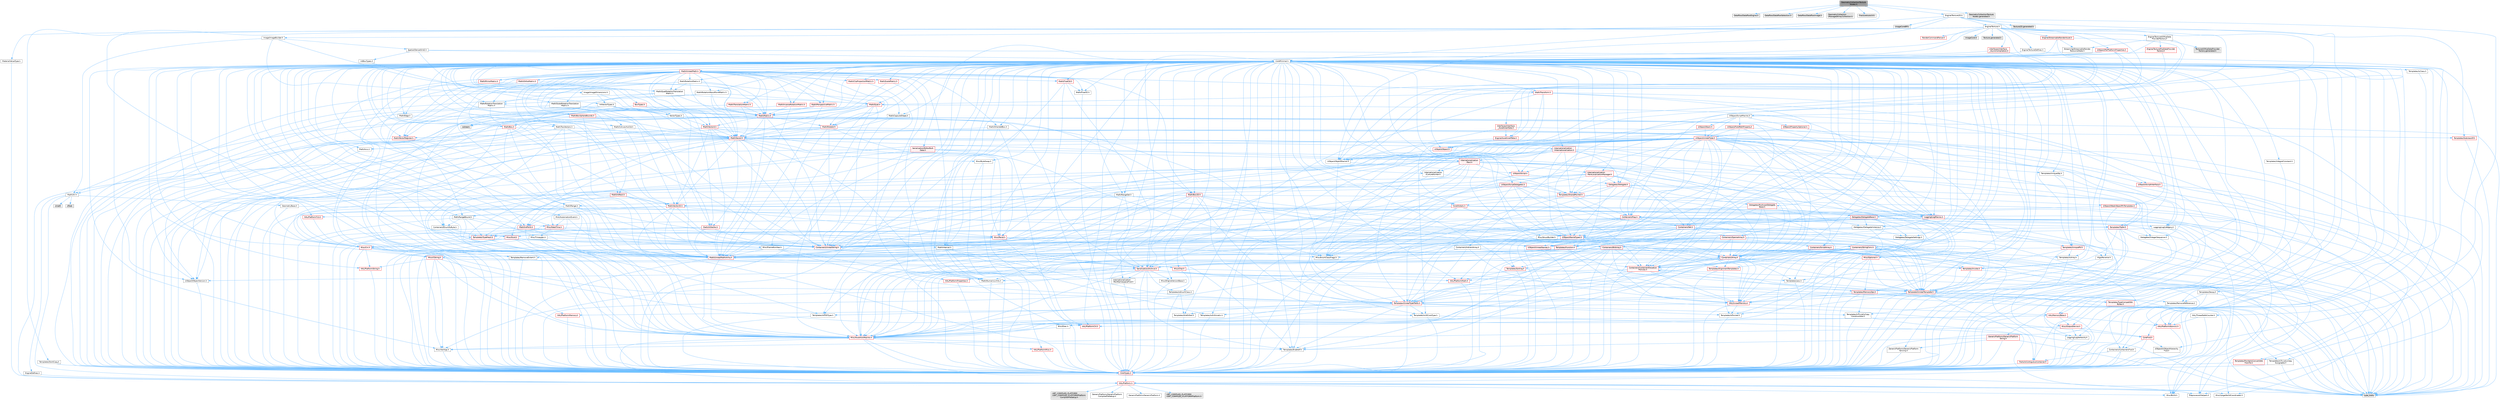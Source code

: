 digraph "GeometryCollectionTextureNodes.h"
{
 // INTERACTIVE_SVG=YES
 // LATEX_PDF_SIZE
  bgcolor="transparent";
  edge [fontname=Helvetica,fontsize=10,labelfontname=Helvetica,labelfontsize=10];
  node [fontname=Helvetica,fontsize=10,shape=box,height=0.2,width=0.4];
  Node1 [id="Node000001",label="GeometryCollectionTexture\lNodes.h",height=0.2,width=0.4,color="gray40", fillcolor="grey60", style="filled", fontcolor="black",tooltip=" "];
  Node1 -> Node2 [id="edge1_Node000001_Node000002",color="steelblue1",style="solid",tooltip=" "];
  Node2 [id="Node000002",label="Dataflow/DataflowEngine.h",height=0.2,width=0.4,color="grey60", fillcolor="#E0E0E0", style="filled",tooltip=" "];
  Node1 -> Node3 [id="edge2_Node000001_Node000003",color="steelblue1",style="solid",tooltip=" "];
  Node3 [id="Node000003",label="Dataflow/DataflowSelection.h",height=0.2,width=0.4,color="grey60", fillcolor="#E0E0E0", style="filled",tooltip=" "];
  Node1 -> Node4 [id="edge3_Node000001_Node000004",color="steelblue1",style="solid",tooltip=" "];
  Node4 [id="Node000004",label="Dataflow/DataflowImage.h",height=0.2,width=0.4,color="grey60", fillcolor="#E0E0E0", style="filled",tooltip=" "];
  Node1 -> Node5 [id="edge4_Node000001_Node000005",color="steelblue1",style="solid",tooltip=" "];
  Node5 [id="Node000005",label="GeometryCollection\l/ManagedArrayCollection.h",height=0.2,width=0.4,color="grey60", fillcolor="#E0E0E0", style="filled",tooltip=" "];
  Node1 -> Node6 [id="edge5_Node000001_Node000006",color="steelblue1",style="solid",tooltip=" "];
  Node6 [id="Node000006",label="FractureAutoUV.h",height=0.2,width=0.4,color="grey60", fillcolor="#E0E0E0", style="filled",tooltip=" "];
  Node1 -> Node7 [id="edge6_Node000001_Node000007",color="steelblue1",style="solid",tooltip=" "];
  Node7 [id="Node000007",label="Image/ImageBuilder.h",height=0.2,width=0.4,color="grey40", fillcolor="white", style="filled",URL="$da/d4a/ImageBuilder_8h.html",tooltip=" "];
  Node7 -> Node8 [id="edge7_Node000007_Node000008",color="steelblue1",style="solid",tooltip=" "];
  Node8 [id="Node000008",label="MathUtil.h",height=0.2,width=0.4,color="grey40", fillcolor="white", style="filled",URL="$d4/d5b/MathUtil_8h.html",tooltip=" "];
  Node8 -> Node9 [id="edge8_Node000008_Node000009",color="steelblue1",style="solid",tooltip=" "];
  Node9 [id="Node000009",label="GeometryBase.h",height=0.2,width=0.4,color="grey40", fillcolor="white", style="filled",URL="$d5/d5e/GeometryBase_8h.html",tooltip=" "];
  Node9 -> Node10 [id="edge9_Node000009_Node000010",color="steelblue1",style="solid",tooltip=" "];
  Node10 [id="Node000010",label="CoreTypes.h",height=0.2,width=0.4,color="red", fillcolor="#FFF0F0", style="filled",URL="$dc/dec/CoreTypes_8h.html",tooltip=" "];
  Node10 -> Node11 [id="edge10_Node000010_Node000011",color="steelblue1",style="solid",tooltip=" "];
  Node11 [id="Node000011",label="HAL/Platform.h",height=0.2,width=0.4,color="red", fillcolor="#FFF0F0", style="filled",URL="$d9/dd0/Platform_8h.html",tooltip=" "];
  Node11 -> Node12 [id="edge11_Node000011_Node000012",color="steelblue1",style="solid",tooltip=" "];
  Node12 [id="Node000012",label="Misc/Build.h",height=0.2,width=0.4,color="grey40", fillcolor="white", style="filled",URL="$d3/dbb/Build_8h.html",tooltip=" "];
  Node11 -> Node13 [id="edge12_Node000011_Node000013",color="steelblue1",style="solid",tooltip=" "];
  Node13 [id="Node000013",label="Misc/LargeWorldCoordinates.h",height=0.2,width=0.4,color="grey40", fillcolor="white", style="filled",URL="$d2/dcb/LargeWorldCoordinates_8h.html",tooltip=" "];
  Node11 -> Node14 [id="edge13_Node000011_Node000014",color="steelblue1",style="solid",tooltip=" "];
  Node14 [id="Node000014",label="type_traits",height=0.2,width=0.4,color="grey60", fillcolor="#E0E0E0", style="filled",tooltip=" "];
  Node11 -> Node15 [id="edge14_Node000011_Node000015",color="steelblue1",style="solid",tooltip=" "];
  Node15 [id="Node000015",label="PreprocessorHelpers.h",height=0.2,width=0.4,color="grey40", fillcolor="white", style="filled",URL="$db/ddb/PreprocessorHelpers_8h.html",tooltip=" "];
  Node11 -> Node16 [id="edge15_Node000011_Node000016",color="steelblue1",style="solid",tooltip=" "];
  Node16 [id="Node000016",label="UBT_COMPILED_PLATFORM\l/UBT_COMPILED_PLATFORMPlatform\lCompilerPreSetup.h",height=0.2,width=0.4,color="grey60", fillcolor="#E0E0E0", style="filled",tooltip=" "];
  Node11 -> Node17 [id="edge16_Node000011_Node000017",color="steelblue1",style="solid",tooltip=" "];
  Node17 [id="Node000017",label="GenericPlatform/GenericPlatform\lCompilerPreSetup.h",height=0.2,width=0.4,color="grey40", fillcolor="white", style="filled",URL="$d9/dc8/GenericPlatformCompilerPreSetup_8h.html",tooltip=" "];
  Node11 -> Node18 [id="edge17_Node000011_Node000018",color="steelblue1",style="solid",tooltip=" "];
  Node18 [id="Node000018",label="GenericPlatform/GenericPlatform.h",height=0.2,width=0.4,color="grey40", fillcolor="white", style="filled",URL="$d6/d84/GenericPlatform_8h.html",tooltip=" "];
  Node11 -> Node19 [id="edge18_Node000011_Node000019",color="steelblue1",style="solid",tooltip=" "];
  Node19 [id="Node000019",label="UBT_COMPILED_PLATFORM\l/UBT_COMPILED_PLATFORMPlatform.h",height=0.2,width=0.4,color="grey60", fillcolor="#E0E0E0", style="filled",tooltip=" "];
  Node9 -> Node24 [id="edge19_Node000009_Node000024",color="steelblue1",style="solid",tooltip=" "];
  Node24 [id="Node000024",label="Logging/LogMacros.h",height=0.2,width=0.4,color="red", fillcolor="#FFF0F0", style="filled",URL="$d0/d16/LogMacros_8h.html",tooltip=" "];
  Node24 -> Node25 [id="edge20_Node000024_Node000025",color="steelblue1",style="solid",tooltip=" "];
  Node25 [id="Node000025",label="Containers/UnrealString.h",height=0.2,width=0.4,color="red", fillcolor="#FFF0F0", style="filled",URL="$d5/dba/UnrealString_8h.html",tooltip=" "];
  Node24 -> Node10 [id="edge21_Node000024_Node000010",color="steelblue1",style="solid",tooltip=" "];
  Node24 -> Node15 [id="edge22_Node000024_Node000015",color="steelblue1",style="solid",tooltip=" "];
  Node24 -> Node33 [id="edge23_Node000024_Node000033",color="steelblue1",style="solid",tooltip=" "];
  Node33 [id="Node000033",label="Logging/LogCategory.h",height=0.2,width=0.4,color="grey40", fillcolor="white", style="filled",URL="$d9/d36/LogCategory_8h.html",tooltip=" "];
  Node33 -> Node10 [id="edge24_Node000033_Node000010",color="steelblue1",style="solid",tooltip=" "];
  Node33 -> Node34 [id="edge25_Node000033_Node000034",color="steelblue1",style="solid",tooltip=" "];
  Node34 [id="Node000034",label="Logging/LogVerbosity.h",height=0.2,width=0.4,color="grey40", fillcolor="white", style="filled",URL="$d2/d8f/LogVerbosity_8h.html",tooltip=" "];
  Node34 -> Node10 [id="edge26_Node000034_Node000010",color="steelblue1",style="solid",tooltip=" "];
  Node33 -> Node35 [id="edge27_Node000033_Node000035",color="steelblue1",style="solid",tooltip=" "];
  Node35 [id="Node000035",label="UObject/NameTypes.h",height=0.2,width=0.4,color="red", fillcolor="#FFF0F0", style="filled",URL="$d6/d35/NameTypes_8h.html",tooltip=" "];
  Node35 -> Node10 [id="edge28_Node000035_Node000010",color="steelblue1",style="solid",tooltip=" "];
  Node35 -> Node36 [id="edge29_Node000035_Node000036",color="steelblue1",style="solid",tooltip=" "];
  Node36 [id="Node000036",label="Misc/AssertionMacros.h",height=0.2,width=0.4,color="red", fillcolor="#FFF0F0", style="filled",URL="$d0/dfa/AssertionMacros_8h.html",tooltip=" "];
  Node36 -> Node10 [id="edge30_Node000036_Node000010",color="steelblue1",style="solid",tooltip=" "];
  Node36 -> Node11 [id="edge31_Node000036_Node000011",color="steelblue1",style="solid",tooltip=" "];
  Node36 -> Node37 [id="edge32_Node000036_Node000037",color="steelblue1",style="solid",tooltip=" "];
  Node37 [id="Node000037",label="HAL/PlatformMisc.h",height=0.2,width=0.4,color="red", fillcolor="#FFF0F0", style="filled",URL="$d0/df5/PlatformMisc_8h.html",tooltip=" "];
  Node37 -> Node10 [id="edge33_Node000037_Node000010",color="steelblue1",style="solid",tooltip=" "];
  Node36 -> Node15 [id="edge34_Node000036_Node000015",color="steelblue1",style="solid",tooltip=" "];
  Node36 -> Node69 [id="edge35_Node000036_Node000069",color="steelblue1",style="solid",tooltip=" "];
  Node69 [id="Node000069",label="Templates/EnableIf.h",height=0.2,width=0.4,color="grey40", fillcolor="white", style="filled",URL="$d7/d60/EnableIf_8h.html",tooltip=" "];
  Node69 -> Node10 [id="edge36_Node000069_Node000010",color="steelblue1",style="solid",tooltip=" "];
  Node36 -> Node75 [id="edge37_Node000036_Node000075",color="steelblue1",style="solid",tooltip=" "];
  Node75 [id="Node000075",label="Misc/VarArgs.h",height=0.2,width=0.4,color="grey40", fillcolor="white", style="filled",URL="$d5/d6f/VarArgs_8h.html",tooltip=" "];
  Node75 -> Node10 [id="edge38_Node000075_Node000010",color="steelblue1",style="solid",tooltip=" "];
  Node35 -> Node83 [id="edge39_Node000035_Node000083",color="steelblue1",style="solid",tooltip=" "];
  Node83 [id="Node000083",label="HAL/UnrealMemory.h",height=0.2,width=0.4,color="red", fillcolor="#FFF0F0", style="filled",URL="$d9/d96/UnrealMemory_8h.html",tooltip=" "];
  Node83 -> Node10 [id="edge40_Node000083_Node000010",color="steelblue1",style="solid",tooltip=" "];
  Node83 -> Node87 [id="edge41_Node000083_Node000087",color="steelblue1",style="solid",tooltip=" "];
  Node87 [id="Node000087",label="HAL/MemoryBase.h",height=0.2,width=0.4,color="red", fillcolor="#FFF0F0", style="filled",URL="$d6/d9f/MemoryBase_8h.html",tooltip=" "];
  Node87 -> Node10 [id="edge42_Node000087_Node000010",color="steelblue1",style="solid",tooltip=" "];
  Node87 -> Node62 [id="edge43_Node000087_Node000062",color="steelblue1",style="solid",tooltip=" "];
  Node62 [id="Node000062",label="HAL/PlatformAtomics.h",height=0.2,width=0.4,color="red", fillcolor="#FFF0F0", style="filled",URL="$d3/d36/PlatformAtomics_8h.html",tooltip=" "];
  Node62 -> Node10 [id="edge44_Node000062_Node000010",color="steelblue1",style="solid",tooltip=" "];
  Node87 -> Node45 [id="edge45_Node000087_Node000045",color="steelblue1",style="solid",tooltip=" "];
  Node45 [id="Node000045",label="HAL/PlatformCrt.h",height=0.2,width=0.4,color="red", fillcolor="#FFF0F0", style="filled",URL="$d8/d75/PlatformCrt_8h.html",tooltip=" "];
  Node87 -> Node88 [id="edge46_Node000087_Node000088",color="steelblue1",style="solid",tooltip=" "];
  Node88 [id="Node000088",label="Misc/Exec.h",height=0.2,width=0.4,color="grey40", fillcolor="white", style="filled",URL="$de/ddb/Exec_8h.html",tooltip=" "];
  Node88 -> Node10 [id="edge47_Node000088_Node000010",color="steelblue1",style="solid",tooltip=" "];
  Node88 -> Node36 [id="edge48_Node000088_Node000036",color="steelblue1",style="solid",tooltip=" "];
  Node87 -> Node89 [id="edge49_Node000087_Node000089",color="steelblue1",style="solid",tooltip=" "];
  Node89 [id="Node000089",label="Misc/OutputDevice.h",height=0.2,width=0.4,color="red", fillcolor="#FFF0F0", style="filled",URL="$d7/d32/OutputDevice_8h.html",tooltip=" "];
  Node89 -> Node41 [id="edge50_Node000089_Node000041",color="steelblue1",style="solid",tooltip=" "];
  Node41 [id="Node000041",label="CoreFwd.h",height=0.2,width=0.4,color="red", fillcolor="#FFF0F0", style="filled",URL="$d1/d1e/CoreFwd_8h.html",tooltip=" "];
  Node41 -> Node10 [id="edge51_Node000041_Node000010",color="steelblue1",style="solid",tooltip=" "];
  Node41 -> Node29 [id="edge52_Node000041_Node000029",color="steelblue1",style="solid",tooltip=" "];
  Node29 [id="Node000029",label="Containers/ContainersFwd.h",height=0.2,width=0.4,color="grey40", fillcolor="white", style="filled",URL="$d4/d0a/ContainersFwd_8h.html",tooltip=" "];
  Node29 -> Node11 [id="edge53_Node000029_Node000011",color="steelblue1",style="solid",tooltip=" "];
  Node29 -> Node10 [id="edge54_Node000029_Node000010",color="steelblue1",style="solid",tooltip=" "];
  Node29 -> Node30 [id="edge55_Node000029_Node000030",color="steelblue1",style="solid",tooltip=" "];
  Node30 [id="Node000030",label="Traits/IsContiguousContainer.h",height=0.2,width=0.4,color="red", fillcolor="#FFF0F0", style="filled",URL="$d5/d3c/IsContiguousContainer_8h.html",tooltip=" "];
  Node30 -> Node10 [id="edge56_Node000030_Node000010",color="steelblue1",style="solid",tooltip=" "];
  Node41 -> Node43 [id="edge57_Node000041_Node000043",color="steelblue1",style="solid",tooltip=" "];
  Node43 [id="Node000043",label="UObject/UObjectHierarchy\lFwd.h",height=0.2,width=0.4,color="grey40", fillcolor="white", style="filled",URL="$d3/d13/UObjectHierarchyFwd_8h.html",tooltip=" "];
  Node89 -> Node10 [id="edge58_Node000089_Node000010",color="steelblue1",style="solid",tooltip=" "];
  Node89 -> Node34 [id="edge59_Node000089_Node000034",color="steelblue1",style="solid",tooltip=" "];
  Node89 -> Node75 [id="edge60_Node000089_Node000075",color="steelblue1",style="solid",tooltip=" "];
  Node83 -> Node99 [id="edge61_Node000083_Node000099",color="steelblue1",style="solid",tooltip=" "];
  Node99 [id="Node000099",label="HAL/PlatformMemory.h",height=0.2,width=0.4,color="red", fillcolor="#FFF0F0", style="filled",URL="$de/d68/PlatformMemory_8h.html",tooltip=" "];
  Node99 -> Node10 [id="edge62_Node000099_Node000010",color="steelblue1",style="solid",tooltip=" "];
  Node83 -> Node102 [id="edge63_Node000083_Node000102",color="steelblue1",style="solid",tooltip=" "];
  Node102 [id="Node000102",label="Templates/IsPointer.h",height=0.2,width=0.4,color="grey40", fillcolor="white", style="filled",URL="$d7/d05/IsPointer_8h.html",tooltip=" "];
  Node102 -> Node10 [id="edge64_Node000102_Node000010",color="steelblue1",style="solid",tooltip=" "];
  Node35 -> Node103 [id="edge65_Node000035_Node000103",color="steelblue1",style="solid",tooltip=" "];
  Node103 [id="Node000103",label="Templates/UnrealTypeTraits.h",height=0.2,width=0.4,color="red", fillcolor="#FFF0F0", style="filled",URL="$d2/d2d/UnrealTypeTraits_8h.html",tooltip=" "];
  Node103 -> Node10 [id="edge66_Node000103_Node000010",color="steelblue1",style="solid",tooltip=" "];
  Node103 -> Node102 [id="edge67_Node000103_Node000102",color="steelblue1",style="solid",tooltip=" "];
  Node103 -> Node36 [id="edge68_Node000103_Node000036",color="steelblue1",style="solid",tooltip=" "];
  Node103 -> Node95 [id="edge69_Node000103_Node000095",color="steelblue1",style="solid",tooltip=" "];
  Node95 [id="Node000095",label="Templates/AndOrNot.h",height=0.2,width=0.4,color="grey40", fillcolor="white", style="filled",URL="$db/d0a/AndOrNot_8h.html",tooltip=" "];
  Node95 -> Node10 [id="edge70_Node000095_Node000010",color="steelblue1",style="solid",tooltip=" "];
  Node103 -> Node69 [id="edge71_Node000103_Node000069",color="steelblue1",style="solid",tooltip=" "];
  Node103 -> Node104 [id="edge72_Node000103_Node000104",color="steelblue1",style="solid",tooltip=" "];
  Node104 [id="Node000104",label="Templates/IsArithmetic.h",height=0.2,width=0.4,color="grey40", fillcolor="white", style="filled",URL="$d2/d5d/IsArithmetic_8h.html",tooltip=" "];
  Node104 -> Node10 [id="edge73_Node000104_Node000010",color="steelblue1",style="solid",tooltip=" "];
  Node103 -> Node106 [id="edge74_Node000103_Node000106",color="steelblue1",style="solid",tooltip=" "];
  Node106 [id="Node000106",label="Templates/IsPODType.h",height=0.2,width=0.4,color="grey40", fillcolor="white", style="filled",URL="$d7/db1/IsPODType_8h.html",tooltip=" "];
  Node106 -> Node10 [id="edge75_Node000106_Node000010",color="steelblue1",style="solid",tooltip=" "];
  Node103 -> Node107 [id="edge76_Node000103_Node000107",color="steelblue1",style="solid",tooltip=" "];
  Node107 [id="Node000107",label="Templates/IsUECoreType.h",height=0.2,width=0.4,color="grey40", fillcolor="white", style="filled",URL="$d1/db8/IsUECoreType_8h.html",tooltip=" "];
  Node107 -> Node10 [id="edge77_Node000107_Node000010",color="steelblue1",style="solid",tooltip=" "];
  Node107 -> Node14 [id="edge78_Node000107_Node000014",color="steelblue1",style="solid",tooltip=" "];
  Node103 -> Node96 [id="edge79_Node000103_Node000096",color="steelblue1",style="solid",tooltip=" "];
  Node96 [id="Node000096",label="Templates/IsTriviallyCopy\lConstructible.h",height=0.2,width=0.4,color="grey40", fillcolor="white", style="filled",URL="$d3/d78/IsTriviallyCopyConstructible_8h.html",tooltip=" "];
  Node96 -> Node10 [id="edge80_Node000096_Node000010",color="steelblue1",style="solid",tooltip=" "];
  Node96 -> Node14 [id="edge81_Node000096_Node000014",color="steelblue1",style="solid",tooltip=" "];
  Node35 -> Node108 [id="edge82_Node000035_Node000108",color="steelblue1",style="solid",tooltip=" "];
  Node108 [id="Node000108",label="Templates/UnrealTemplate.h",height=0.2,width=0.4,color="red", fillcolor="#FFF0F0", style="filled",URL="$d4/d24/UnrealTemplate_8h.html",tooltip=" "];
  Node108 -> Node10 [id="edge83_Node000108_Node000010",color="steelblue1",style="solid",tooltip=" "];
  Node108 -> Node102 [id="edge84_Node000108_Node000102",color="steelblue1",style="solid",tooltip=" "];
  Node108 -> Node83 [id="edge85_Node000108_Node000083",color="steelblue1",style="solid",tooltip=" "];
  Node108 -> Node103 [id="edge86_Node000108_Node000103",color="steelblue1",style="solid",tooltip=" "];
  Node108 -> Node111 [id="edge87_Node000108_Node000111",color="steelblue1",style="solid",tooltip=" "];
  Node111 [id="Node000111",label="Templates/RemoveReference.h",height=0.2,width=0.4,color="grey40", fillcolor="white", style="filled",URL="$da/dbe/RemoveReference_8h.html",tooltip=" "];
  Node111 -> Node10 [id="edge88_Node000111_Node000010",color="steelblue1",style="solid",tooltip=" "];
  Node108 -> Node112 [id="edge89_Node000108_Node000112",color="steelblue1",style="solid",tooltip=" "];
  Node112 [id="Node000112",label="Templates/TypeCompatible\lBytes.h",height=0.2,width=0.4,color="red", fillcolor="#FFF0F0", style="filled",URL="$df/d0a/TypeCompatibleBytes_8h.html",tooltip=" "];
  Node112 -> Node10 [id="edge90_Node000112_Node000010",color="steelblue1",style="solid",tooltip=" "];
  Node112 -> Node14 [id="edge91_Node000112_Node000014",color="steelblue1",style="solid",tooltip=" "];
  Node108 -> Node30 [id="edge92_Node000108_Node000030",color="steelblue1",style="solid",tooltip=" "];
  Node108 -> Node14 [id="edge93_Node000108_Node000014",color="steelblue1",style="solid",tooltip=" "];
  Node35 -> Node25 [id="edge94_Node000035_Node000025",color="steelblue1",style="solid",tooltip=" "];
  Node35 -> Node117 [id="edge95_Node000035_Node000117",color="steelblue1",style="solid",tooltip=" "];
  Node117 [id="Node000117",label="Containers/StringConv.h",height=0.2,width=0.4,color="red", fillcolor="#FFF0F0", style="filled",URL="$d3/ddf/StringConv_8h.html",tooltip=" "];
  Node117 -> Node10 [id="edge96_Node000117_Node000010",color="steelblue1",style="solid",tooltip=" "];
  Node117 -> Node36 [id="edge97_Node000117_Node000036",color="steelblue1",style="solid",tooltip=" "];
  Node117 -> Node118 [id="edge98_Node000117_Node000118",color="steelblue1",style="solid",tooltip=" "];
  Node118 [id="Node000118",label="Containers/ContainerAllocation\lPolicies.h",height=0.2,width=0.4,color="red", fillcolor="#FFF0F0", style="filled",URL="$d7/dff/ContainerAllocationPolicies_8h.html",tooltip=" "];
  Node118 -> Node10 [id="edge99_Node000118_Node000010",color="steelblue1",style="solid",tooltip=" "];
  Node118 -> Node118 [id="edge100_Node000118_Node000118",color="steelblue1",style="solid",tooltip=" "];
  Node118 -> Node120 [id="edge101_Node000118_Node000120",color="steelblue1",style="solid",tooltip=" "];
  Node120 [id="Node000120",label="HAL/PlatformMath.h",height=0.2,width=0.4,color="red", fillcolor="#FFF0F0", style="filled",URL="$dc/d53/PlatformMath_8h.html",tooltip=" "];
  Node120 -> Node10 [id="edge102_Node000120_Node000010",color="steelblue1",style="solid",tooltip=" "];
  Node118 -> Node83 [id="edge103_Node000118_Node000083",color="steelblue1",style="solid",tooltip=" "];
  Node118 -> Node55 [id="edge104_Node000118_Node000055",color="steelblue1",style="solid",tooltip=" "];
  Node55 [id="Node000055",label="Math/NumericLimits.h",height=0.2,width=0.4,color="grey40", fillcolor="white", style="filled",URL="$df/d1b/NumericLimits_8h.html",tooltip=" "];
  Node55 -> Node10 [id="edge105_Node000055_Node000010",color="steelblue1",style="solid",tooltip=" "];
  Node118 -> Node36 [id="edge106_Node000118_Node000036",color="steelblue1",style="solid",tooltip=" "];
  Node118 -> Node129 [id="edge107_Node000118_Node000129",color="steelblue1",style="solid",tooltip=" "];
  Node129 [id="Node000129",label="Templates/MemoryOps.h",height=0.2,width=0.4,color="red", fillcolor="#FFF0F0", style="filled",URL="$db/dea/MemoryOps_8h.html",tooltip=" "];
  Node129 -> Node10 [id="edge108_Node000129_Node000010",color="steelblue1",style="solid",tooltip=" "];
  Node129 -> Node83 [id="edge109_Node000129_Node000083",color="steelblue1",style="solid",tooltip=" "];
  Node129 -> Node97 [id="edge110_Node000129_Node000097",color="steelblue1",style="solid",tooltip=" "];
  Node97 [id="Node000097",label="Templates/IsTriviallyCopy\lAssignable.h",height=0.2,width=0.4,color="grey40", fillcolor="white", style="filled",URL="$d2/df2/IsTriviallyCopyAssignable_8h.html",tooltip=" "];
  Node97 -> Node10 [id="edge111_Node000097_Node000010",color="steelblue1",style="solid",tooltip=" "];
  Node97 -> Node14 [id="edge112_Node000097_Node000014",color="steelblue1",style="solid",tooltip=" "];
  Node129 -> Node96 [id="edge113_Node000129_Node000096",color="steelblue1",style="solid",tooltip=" "];
  Node129 -> Node103 [id="edge114_Node000129_Node000103",color="steelblue1",style="solid",tooltip=" "];
  Node129 -> Node14 [id="edge115_Node000129_Node000014",color="steelblue1",style="solid",tooltip=" "];
  Node118 -> Node112 [id="edge116_Node000118_Node000112",color="steelblue1",style="solid",tooltip=" "];
  Node118 -> Node14 [id="edge117_Node000118_Node000014",color="steelblue1",style="solid",tooltip=" "];
  Node117 -> Node130 [id="edge118_Node000117_Node000130",color="steelblue1",style="solid",tooltip=" "];
  Node130 [id="Node000130",label="Containers/Array.h",height=0.2,width=0.4,color="red", fillcolor="#FFF0F0", style="filled",URL="$df/dd0/Array_8h.html",tooltip=" "];
  Node130 -> Node10 [id="edge119_Node000130_Node000010",color="steelblue1",style="solid",tooltip=" "];
  Node130 -> Node36 [id="edge120_Node000130_Node000036",color="steelblue1",style="solid",tooltip=" "];
  Node130 -> Node83 [id="edge121_Node000130_Node000083",color="steelblue1",style="solid",tooltip=" "];
  Node130 -> Node103 [id="edge122_Node000130_Node000103",color="steelblue1",style="solid",tooltip=" "];
  Node130 -> Node108 [id="edge123_Node000130_Node000108",color="steelblue1",style="solid",tooltip=" "];
  Node130 -> Node118 [id="edge124_Node000130_Node000118",color="steelblue1",style="solid",tooltip=" "];
  Node130 -> Node137 [id="edge125_Node000130_Node000137",color="steelblue1",style="solid",tooltip=" "];
  Node137 [id="Node000137",label="Serialization/Archive.h",height=0.2,width=0.4,color="red", fillcolor="#FFF0F0", style="filled",URL="$d7/d3b/Archive_8h.html",tooltip=" "];
  Node137 -> Node41 [id="edge126_Node000137_Node000041",color="steelblue1",style="solid",tooltip=" "];
  Node137 -> Node10 [id="edge127_Node000137_Node000010",color="steelblue1",style="solid",tooltip=" "];
  Node137 -> Node138 [id="edge128_Node000137_Node000138",color="steelblue1",style="solid",tooltip=" "];
  Node138 [id="Node000138",label="HAL/PlatformProperties.h",height=0.2,width=0.4,color="red", fillcolor="#FFF0F0", style="filled",URL="$d9/db0/PlatformProperties_8h.html",tooltip=" "];
  Node138 -> Node10 [id="edge129_Node000138_Node000010",color="steelblue1",style="solid",tooltip=" "];
  Node137 -> Node141 [id="edge130_Node000137_Node000141",color="steelblue1",style="solid",tooltip=" "];
  Node141 [id="Node000141",label="Internationalization\l/TextNamespaceFwd.h",height=0.2,width=0.4,color="grey40", fillcolor="white", style="filled",URL="$d8/d97/TextNamespaceFwd_8h.html",tooltip=" "];
  Node141 -> Node10 [id="edge131_Node000141_Node000010",color="steelblue1",style="solid",tooltip=" "];
  Node137 -> Node36 [id="edge132_Node000137_Node000036",color="steelblue1",style="solid",tooltip=" "];
  Node137 -> Node12 [id="edge133_Node000137_Node000012",color="steelblue1",style="solid",tooltip=" "];
  Node137 -> Node142 [id="edge134_Node000137_Node000142",color="steelblue1",style="solid",tooltip=" "];
  Node142 [id="Node000142",label="Misc/EngineVersionBase.h",height=0.2,width=0.4,color="grey40", fillcolor="white", style="filled",URL="$d5/d2b/EngineVersionBase_8h.html",tooltip=" "];
  Node142 -> Node10 [id="edge135_Node000142_Node000010",color="steelblue1",style="solid",tooltip=" "];
  Node137 -> Node75 [id="edge136_Node000137_Node000075",color="steelblue1",style="solid",tooltip=" "];
  Node137 -> Node69 [id="edge137_Node000137_Node000069",color="steelblue1",style="solid",tooltip=" "];
  Node137 -> Node145 [id="edge138_Node000137_Node000145",color="steelblue1",style="solid",tooltip=" "];
  Node145 [id="Node000145",label="Templates/IsEnumClass.h",height=0.2,width=0.4,color="grey40", fillcolor="white", style="filled",URL="$d7/d15/IsEnumClass_8h.html",tooltip=" "];
  Node145 -> Node10 [id="edge139_Node000145_Node000010",color="steelblue1",style="solid",tooltip=" "];
  Node145 -> Node95 [id="edge140_Node000145_Node000095",color="steelblue1",style="solid",tooltip=" "];
  Node137 -> Node108 [id="edge141_Node000137_Node000108",color="steelblue1",style="solid",tooltip=" "];
  Node137 -> Node146 [id="edge142_Node000137_Node000146",color="steelblue1",style="solid",tooltip=" "];
  Node146 [id="Node000146",label="UObject/ObjectVersion.h",height=0.2,width=0.4,color="grey40", fillcolor="white", style="filled",URL="$da/d63/ObjectVersion_8h.html",tooltip=" "];
  Node146 -> Node10 [id="edge143_Node000146_Node000010",color="steelblue1",style="solid",tooltip=" "];
  Node130 -> Node163 [id="edge144_Node000130_Node000163",color="steelblue1",style="solid",tooltip=" "];
  Node163 [id="Node000163",label="Templates/Invoke.h",height=0.2,width=0.4,color="red", fillcolor="#FFF0F0", style="filled",URL="$d7/deb/Invoke_8h.html",tooltip=" "];
  Node163 -> Node10 [id="edge145_Node000163_Node000010",color="steelblue1",style="solid",tooltip=" "];
  Node163 -> Node108 [id="edge146_Node000163_Node000108",color="steelblue1",style="solid",tooltip=" "];
  Node163 -> Node14 [id="edge147_Node000163_Node000014",color="steelblue1",style="solid",tooltip=" "];
  Node130 -> Node168 [id="edge148_Node000130_Node000168",color="steelblue1",style="solid",tooltip=" "];
  Node168 [id="Node000168",label="Templates/Less.h",height=0.2,width=0.4,color="grey40", fillcolor="white", style="filled",URL="$de/dc8/Less_8h.html",tooltip=" "];
  Node168 -> Node10 [id="edge149_Node000168_Node000010",color="steelblue1",style="solid",tooltip=" "];
  Node168 -> Node108 [id="edge150_Node000168_Node000108",color="steelblue1",style="solid",tooltip=" "];
  Node130 -> Node176 [id="edge151_Node000130_Node000176",color="steelblue1",style="solid",tooltip=" "];
  Node176 [id="Node000176",label="Templates/Sorting.h",height=0.2,width=0.4,color="red", fillcolor="#FFF0F0", style="filled",URL="$d3/d9e/Sorting_8h.html",tooltip=" "];
  Node176 -> Node10 [id="edge152_Node000176_Node000010",color="steelblue1",style="solid",tooltip=" "];
  Node176 -> Node120 [id="edge153_Node000176_Node000120",color="steelblue1",style="solid",tooltip=" "];
  Node176 -> Node168 [id="edge154_Node000176_Node000168",color="steelblue1",style="solid",tooltip=" "];
  Node130 -> Node180 [id="edge155_Node000130_Node000180",color="steelblue1",style="solid",tooltip=" "];
  Node180 [id="Node000180",label="Templates/AlignmentTemplates.h",height=0.2,width=0.4,color="red", fillcolor="#FFF0F0", style="filled",URL="$dd/d32/AlignmentTemplates_8h.html",tooltip=" "];
  Node180 -> Node10 [id="edge156_Node000180_Node000010",color="steelblue1",style="solid",tooltip=" "];
  Node180 -> Node102 [id="edge157_Node000180_Node000102",color="steelblue1",style="solid",tooltip=" "];
  Node130 -> Node14 [id="edge158_Node000130_Node000014",color="steelblue1",style="solid",tooltip=" "];
  Node117 -> Node154 [id="edge159_Node000117_Node000154",color="steelblue1",style="solid",tooltip=" "];
  Node154 [id="Node000154",label="Misc/CString.h",height=0.2,width=0.4,color="red", fillcolor="#FFF0F0", style="filled",URL="$d2/d49/CString_8h.html",tooltip=" "];
  Node154 -> Node10 [id="edge160_Node000154_Node000010",color="steelblue1",style="solid",tooltip=" "];
  Node154 -> Node45 [id="edge161_Node000154_Node000045",color="steelblue1",style="solid",tooltip=" "];
  Node154 -> Node85 [id="edge162_Node000154_Node000085",color="steelblue1",style="solid",tooltip=" "];
  Node85 [id="Node000085",label="HAL/PlatformString.h",height=0.2,width=0.4,color="red", fillcolor="#FFF0F0", style="filled",URL="$db/db5/PlatformString_8h.html",tooltip=" "];
  Node85 -> Node10 [id="edge163_Node000085_Node000010",color="steelblue1",style="solid",tooltip=" "];
  Node154 -> Node36 [id="edge164_Node000154_Node000036",color="steelblue1",style="solid",tooltip=" "];
  Node154 -> Node155 [id="edge165_Node000154_Node000155",color="steelblue1",style="solid",tooltip=" "];
  Node155 [id="Node000155",label="Misc/Char.h",height=0.2,width=0.4,color="red", fillcolor="#FFF0F0", style="filled",URL="$d0/d58/Char_8h.html",tooltip=" "];
  Node155 -> Node10 [id="edge166_Node000155_Node000010",color="steelblue1",style="solid",tooltip=" "];
  Node155 -> Node14 [id="edge167_Node000155_Node000014",color="steelblue1",style="solid",tooltip=" "];
  Node154 -> Node75 [id="edge168_Node000154_Node000075",color="steelblue1",style="solid",tooltip=" "];
  Node117 -> Node181 [id="edge169_Node000117_Node000181",color="steelblue1",style="solid",tooltip=" "];
  Node181 [id="Node000181",label="Templates/IsArray.h",height=0.2,width=0.4,color="grey40", fillcolor="white", style="filled",URL="$d8/d8d/IsArray_8h.html",tooltip=" "];
  Node181 -> Node10 [id="edge170_Node000181_Node000010",color="steelblue1",style="solid",tooltip=" "];
  Node117 -> Node108 [id="edge171_Node000117_Node000108",color="steelblue1",style="solid",tooltip=" "];
  Node117 -> Node103 [id="edge172_Node000117_Node000103",color="steelblue1",style="solid",tooltip=" "];
  Node117 -> Node30 [id="edge173_Node000117_Node000030",color="steelblue1",style="solid",tooltip=" "];
  Node117 -> Node14 [id="edge174_Node000117_Node000014",color="steelblue1",style="solid",tooltip=" "];
  Node35 -> Node182 [id="edge175_Node000035_Node000182",color="steelblue1",style="solid",tooltip=" "];
  Node182 [id="Node000182",label="UObject/UnrealNames.h",height=0.2,width=0.4,color="red", fillcolor="#FFF0F0", style="filled",URL="$d8/db1/UnrealNames_8h.html",tooltip=" "];
  Node182 -> Node10 [id="edge176_Node000182_Node000010",color="steelblue1",style="solid",tooltip=" "];
  Node24 -> Node34 [id="edge177_Node000024_Node000034",color="steelblue1",style="solid",tooltip=" "];
  Node24 -> Node36 [id="edge178_Node000024_Node000036",color="steelblue1",style="solid",tooltip=" "];
  Node24 -> Node12 [id="edge179_Node000024_Node000012",color="steelblue1",style="solid",tooltip=" "];
  Node24 -> Node75 [id="edge180_Node000024_Node000075",color="steelblue1",style="solid",tooltip=" "];
  Node24 -> Node69 [id="edge181_Node000024_Node000069",color="steelblue1",style="solid",tooltip=" "];
  Node24 -> Node14 [id="edge182_Node000024_Node000014",color="steelblue1",style="solid",tooltip=" "];
  Node8 -> Node11 [id="edge183_Node000008_Node000011",color="steelblue1",style="solid",tooltip=" "];
  Node8 -> Node192 [id="edge184_Node000008_Node000192",color="steelblue1",style="solid",tooltip=" "];
  Node192 [id="Node000192",label="EngineDefines.h",height=0.2,width=0.4,color="grey40", fillcolor="white", style="filled",URL="$de/d63/EngineDefines_8h.html",tooltip=" "];
  Node192 -> Node11 [id="edge185_Node000192_Node000011",color="steelblue1",style="solid",tooltip=" "];
  Node8 -> Node193 [id="edge186_Node000008_Node000193",color="steelblue1",style="solid",tooltip=" "];
  Node193 [id="Node000193",label="cmath",height=0.2,width=0.4,color="grey60", fillcolor="#E0E0E0", style="filled",tooltip=" "];
  Node8 -> Node194 [id="edge187_Node000008_Node000194",color="steelblue1",style="solid",tooltip=" "];
  Node194 [id="Node000194",label="cfloat",height=0.2,width=0.4,color="grey60", fillcolor="#E0E0E0", style="filled",tooltip=" "];
  Node7 -> Node195 [id="edge188_Node000007_Node000195",color="steelblue1",style="solid",tooltip=" "];
  Node195 [id="Node000195",label="VectorTypes.h",height=0.2,width=0.4,color="grey40", fillcolor="white", style="filled",URL="$d4/d5b/VectorTypes_8h.html",tooltip=" "];
  Node195 -> Node196 [id="edge189_Node000195_Node000196",color="steelblue1",style="solid",tooltip=" "];
  Node196 [id="Node000196",label="Math/Vector.h",height=0.2,width=0.4,color="red", fillcolor="#FFF0F0", style="filled",URL="$d6/dbe/Vector_8h.html",tooltip=" "];
  Node196 -> Node10 [id="edge190_Node000196_Node000010",color="steelblue1",style="solid",tooltip=" "];
  Node196 -> Node36 [id="edge191_Node000196_Node000036",color="steelblue1",style="solid",tooltip=" "];
  Node196 -> Node55 [id="edge192_Node000196_Node000055",color="steelblue1",style="solid",tooltip=" "];
  Node196 -> Node153 [id="edge193_Node000196_Node000153",color="steelblue1",style="solid",tooltip=" "];
  Node153 [id="Node000153",label="Misc/Crc.h",height=0.2,width=0.4,color="red", fillcolor="#FFF0F0", style="filled",URL="$d4/dd2/Crc_8h.html",tooltip=" "];
  Node153 -> Node10 [id="edge194_Node000153_Node000010",color="steelblue1",style="solid",tooltip=" "];
  Node153 -> Node85 [id="edge195_Node000153_Node000085",color="steelblue1",style="solid",tooltip=" "];
  Node153 -> Node36 [id="edge196_Node000153_Node000036",color="steelblue1",style="solid",tooltip=" "];
  Node153 -> Node154 [id="edge197_Node000153_Node000154",color="steelblue1",style="solid",tooltip=" "];
  Node153 -> Node155 [id="edge198_Node000153_Node000155",color="steelblue1",style="solid",tooltip=" "];
  Node153 -> Node103 [id="edge199_Node000153_Node000103",color="steelblue1",style="solid",tooltip=" "];
  Node196 -> Node179 [id="edge200_Node000196_Node000179",color="steelblue1",style="solid",tooltip=" "];
  Node179 [id="Node000179",label="Math/UnrealMathUtility.h",height=0.2,width=0.4,color="red", fillcolor="#FFF0F0", style="filled",URL="$db/db8/UnrealMathUtility_8h.html",tooltip=" "];
  Node179 -> Node10 [id="edge201_Node000179_Node000010",color="steelblue1",style="solid",tooltip=" "];
  Node179 -> Node36 [id="edge202_Node000179_Node000036",color="steelblue1",style="solid",tooltip=" "];
  Node179 -> Node120 [id="edge203_Node000179_Node000120",color="steelblue1",style="solid",tooltip=" "];
  Node196 -> Node25 [id="edge204_Node000196_Node000025",color="steelblue1",style="solid",tooltip=" "];
  Node196 -> Node197 [id="edge205_Node000196_Node000197",color="steelblue1",style="solid",tooltip=" "];
  Node197 [id="Node000197",label="Misc/Parse.h",height=0.2,width=0.4,color="red", fillcolor="#FFF0F0", style="filled",URL="$dc/d71/Parse_8h.html",tooltip=" "];
  Node197 -> Node25 [id="edge206_Node000197_Node000025",color="steelblue1",style="solid",tooltip=" "];
  Node197 -> Node10 [id="edge207_Node000197_Node000010",color="steelblue1",style="solid",tooltip=" "];
  Node197 -> Node45 [id="edge208_Node000197_Node000045",color="steelblue1",style="solid",tooltip=" "];
  Node197 -> Node12 [id="edge209_Node000197_Node000012",color="steelblue1",style="solid",tooltip=" "];
  Node197 -> Node57 [id="edge210_Node000197_Node000057",color="steelblue1",style="solid",tooltip=" "];
  Node57 [id="Node000057",label="Misc/EnumClassFlags.h",height=0.2,width=0.4,color="grey40", fillcolor="white", style="filled",URL="$d8/de7/EnumClassFlags_8h.html",tooltip=" "];
  Node197 -> Node198 [id="edge211_Node000197_Node000198",color="steelblue1",style="solid",tooltip=" "];
  Node198 [id="Node000198",label="Templates/Function.h",height=0.2,width=0.4,color="red", fillcolor="#FFF0F0", style="filled",URL="$df/df5/Function_8h.html",tooltip=" "];
  Node198 -> Node10 [id="edge212_Node000198_Node000010",color="steelblue1",style="solid",tooltip=" "];
  Node198 -> Node36 [id="edge213_Node000198_Node000036",color="steelblue1",style="solid",tooltip=" "];
  Node198 -> Node83 [id="edge214_Node000198_Node000083",color="steelblue1",style="solid",tooltip=" "];
  Node198 -> Node103 [id="edge215_Node000198_Node000103",color="steelblue1",style="solid",tooltip=" "];
  Node198 -> Node163 [id="edge216_Node000198_Node000163",color="steelblue1",style="solid",tooltip=" "];
  Node198 -> Node108 [id="edge217_Node000198_Node000108",color="steelblue1",style="solid",tooltip=" "];
  Node198 -> Node179 [id="edge218_Node000198_Node000179",color="steelblue1",style="solid",tooltip=" "];
  Node198 -> Node14 [id="edge219_Node000198_Node000014",color="steelblue1",style="solid",tooltip=" "];
  Node196 -> Node262 [id="edge220_Node000196_Node000262",color="steelblue1",style="solid",tooltip=" "];
  Node262 [id="Node000262",label="Math/IntPoint.h",height=0.2,width=0.4,color="red", fillcolor="#FFF0F0", style="filled",URL="$d3/df7/IntPoint_8h.html",tooltip=" "];
  Node262 -> Node10 [id="edge221_Node000262_Node000010",color="steelblue1",style="solid",tooltip=" "];
  Node262 -> Node36 [id="edge222_Node000262_Node000036",color="steelblue1",style="solid",tooltip=" "];
  Node262 -> Node197 [id="edge223_Node000262_Node000197",color="steelblue1",style="solid",tooltip=" "];
  Node262 -> Node179 [id="edge224_Node000262_Node000179",color="steelblue1",style="solid",tooltip=" "];
  Node262 -> Node25 [id="edge225_Node000262_Node000025",color="steelblue1",style="solid",tooltip=" "];
  Node262 -> Node152 [id="edge226_Node000262_Node000152",color="steelblue1",style="solid",tooltip=" "];
  Node152 [id="Node000152",label="Templates/TypeHash.h",height=0.2,width=0.4,color="red", fillcolor="#FFF0F0", style="filled",URL="$d1/d62/TypeHash_8h.html",tooltip=" "];
  Node152 -> Node10 [id="edge227_Node000152_Node000010",color="steelblue1",style="solid",tooltip=" "];
  Node152 -> Node153 [id="edge228_Node000152_Node000153",color="steelblue1",style="solid",tooltip=" "];
  Node152 -> Node14 [id="edge229_Node000152_Node000014",color="steelblue1",style="solid",tooltip=" "];
  Node196 -> Node24 [id="edge230_Node000196_Node000024",color="steelblue1",style="solid",tooltip=" "];
  Node196 -> Node263 [id="edge231_Node000196_Node000263",color="steelblue1",style="solid",tooltip=" "];
  Node263 [id="Node000263",label="Math/Vector2D.h",height=0.2,width=0.4,color="red", fillcolor="#FFF0F0", style="filled",URL="$d3/db0/Vector2D_8h.html",tooltip=" "];
  Node263 -> Node10 [id="edge232_Node000263_Node000010",color="steelblue1",style="solid",tooltip=" "];
  Node263 -> Node36 [id="edge233_Node000263_Node000036",color="steelblue1",style="solid",tooltip=" "];
  Node263 -> Node153 [id="edge234_Node000263_Node000153",color="steelblue1",style="solid",tooltip=" "];
  Node263 -> Node179 [id="edge235_Node000263_Node000179",color="steelblue1",style="solid",tooltip=" "];
  Node263 -> Node25 [id="edge236_Node000263_Node000025",color="steelblue1",style="solid",tooltip=" "];
  Node263 -> Node197 [id="edge237_Node000263_Node000197",color="steelblue1",style="solid",tooltip=" "];
  Node263 -> Node262 [id="edge238_Node000263_Node000262",color="steelblue1",style="solid",tooltip=" "];
  Node263 -> Node24 [id="edge239_Node000263_Node000024",color="steelblue1",style="solid",tooltip=" "];
  Node263 -> Node14 [id="edge240_Node000263_Node000014",color="steelblue1",style="solid",tooltip=" "];
  Node196 -> Node264 [id="edge241_Node000196_Node000264",color="steelblue1",style="solid",tooltip=" "];
  Node264 [id="Node000264",label="Misc/ByteSwap.h",height=0.2,width=0.4,color="grey40", fillcolor="white", style="filled",URL="$dc/dd7/ByteSwap_8h.html",tooltip=" "];
  Node264 -> Node10 [id="edge242_Node000264_Node000010",color="steelblue1",style="solid",tooltip=" "];
  Node264 -> Node45 [id="edge243_Node000264_Node000045",color="steelblue1",style="solid",tooltip=" "];
  Node196 -> Node265 [id="edge244_Node000196_Node000265",color="steelblue1",style="solid",tooltip=" "];
  Node265 [id="Node000265",label="Internationalization\l/Text.h",height=0.2,width=0.4,color="red", fillcolor="#FFF0F0", style="filled",URL="$d6/d35/Text_8h.html",tooltip=" "];
  Node265 -> Node10 [id="edge245_Node000265_Node000010",color="steelblue1",style="solid",tooltip=" "];
  Node265 -> Node62 [id="edge246_Node000265_Node000062",color="steelblue1",style="solid",tooltip=" "];
  Node265 -> Node36 [id="edge247_Node000265_Node000036",color="steelblue1",style="solid",tooltip=" "];
  Node265 -> Node57 [id="edge248_Node000265_Node000057",color="steelblue1",style="solid",tooltip=" "];
  Node265 -> Node103 [id="edge249_Node000265_Node000103",color="steelblue1",style="solid",tooltip=" "];
  Node265 -> Node130 [id="edge250_Node000265_Node000130",color="steelblue1",style="solid",tooltip=" "];
  Node265 -> Node25 [id="edge251_Node000265_Node000025",color="steelblue1",style="solid",tooltip=" "];
  Node265 -> Node151 [id="edge252_Node000265_Node000151",color="steelblue1",style="solid",tooltip=" "];
  Node151 [id="Node000151",label="Containers/EnumAsByte.h",height=0.2,width=0.4,color="grey40", fillcolor="white", style="filled",URL="$d6/d9a/EnumAsByte_8h.html",tooltip=" "];
  Node151 -> Node10 [id="edge253_Node000151_Node000010",color="steelblue1",style="solid",tooltip=" "];
  Node151 -> Node106 [id="edge254_Node000151_Node000106",color="steelblue1",style="solid",tooltip=" "];
  Node151 -> Node152 [id="edge255_Node000151_Node000152",color="steelblue1",style="solid",tooltip=" "];
  Node265 -> Node218 [id="edge256_Node000265_Node000218",color="steelblue1",style="solid",tooltip=" "];
  Node218 [id="Node000218",label="Templates/SharedPointer.h",height=0.2,width=0.4,color="red", fillcolor="#FFF0F0", style="filled",URL="$d2/d17/SharedPointer_8h.html",tooltip=" "];
  Node218 -> Node10 [id="edge257_Node000218_Node000010",color="steelblue1",style="solid",tooltip=" "];
  Node218 -> Node219 [id="edge258_Node000218_Node000219",color="steelblue1",style="solid",tooltip=" "];
  Node219 [id="Node000219",label="Templates/PointerIsConvertible\lFromTo.h",height=0.2,width=0.4,color="red", fillcolor="#FFF0F0", style="filled",URL="$d6/d65/PointerIsConvertibleFromTo_8h.html",tooltip=" "];
  Node219 -> Node10 [id="edge259_Node000219_Node000010",color="steelblue1",style="solid",tooltip=" "];
  Node219 -> Node14 [id="edge260_Node000219_Node000014",color="steelblue1",style="solid",tooltip=" "];
  Node218 -> Node36 [id="edge261_Node000218_Node000036",color="steelblue1",style="solid",tooltip=" "];
  Node218 -> Node83 [id="edge262_Node000218_Node000083",color="steelblue1",style="solid",tooltip=" "];
  Node218 -> Node130 [id="edge263_Node000218_Node000130",color="steelblue1",style="solid",tooltip=" "];
  Node218 -> Node220 [id="edge264_Node000218_Node000220",color="steelblue1",style="solid",tooltip=" "];
  Node220 [id="Node000220",label="Containers/Map.h",height=0.2,width=0.4,color="red", fillcolor="#FFF0F0", style="filled",URL="$df/d79/Map_8h.html",tooltip=" "];
  Node220 -> Node10 [id="edge265_Node000220_Node000010",color="steelblue1",style="solid",tooltip=" "];
  Node220 -> Node221 [id="edge266_Node000220_Node000221",color="steelblue1",style="solid",tooltip=" "];
  Node221 [id="Node000221",label="Algo/Reverse.h",height=0.2,width=0.4,color="grey40", fillcolor="white", style="filled",URL="$d5/d93/Reverse_8h.html",tooltip=" "];
  Node221 -> Node10 [id="edge267_Node000221_Node000010",color="steelblue1",style="solid",tooltip=" "];
  Node221 -> Node108 [id="edge268_Node000221_Node000108",color="steelblue1",style="solid",tooltip=" "];
  Node220 -> Node222 [id="edge269_Node000220_Node000222",color="steelblue1",style="solid",tooltip=" "];
  Node222 [id="Node000222",label="Containers/Set.h",height=0.2,width=0.4,color="red", fillcolor="#FFF0F0", style="filled",URL="$d4/d45/Set_8h.html",tooltip=" "];
  Node222 -> Node118 [id="edge270_Node000222_Node000118",color="steelblue1",style="solid",tooltip=" "];
  Node222 -> Node224 [id="edge271_Node000222_Node000224",color="steelblue1",style="solid",tooltip=" "];
  Node224 [id="Node000224",label="Containers/SparseArray.h",height=0.2,width=0.4,color="red", fillcolor="#FFF0F0", style="filled",URL="$d5/dbf/SparseArray_8h.html",tooltip=" "];
  Node224 -> Node10 [id="edge272_Node000224_Node000010",color="steelblue1",style="solid",tooltip=" "];
  Node224 -> Node36 [id="edge273_Node000224_Node000036",color="steelblue1",style="solid",tooltip=" "];
  Node224 -> Node83 [id="edge274_Node000224_Node000083",color="steelblue1",style="solid",tooltip=" "];
  Node224 -> Node103 [id="edge275_Node000224_Node000103",color="steelblue1",style="solid",tooltip=" "];
  Node224 -> Node108 [id="edge276_Node000224_Node000108",color="steelblue1",style="solid",tooltip=" "];
  Node224 -> Node118 [id="edge277_Node000224_Node000118",color="steelblue1",style="solid",tooltip=" "];
  Node224 -> Node168 [id="edge278_Node000224_Node000168",color="steelblue1",style="solid",tooltip=" "];
  Node224 -> Node130 [id="edge279_Node000224_Node000130",color="steelblue1",style="solid",tooltip=" "];
  Node224 -> Node179 [id="edge280_Node000224_Node000179",color="steelblue1",style="solid",tooltip=" "];
  Node224 -> Node225 [id="edge281_Node000224_Node000225",color="steelblue1",style="solid",tooltip=" "];
  Node225 [id="Node000225",label="Containers/ScriptArray.h",height=0.2,width=0.4,color="red", fillcolor="#FFF0F0", style="filled",URL="$dc/daf/ScriptArray_8h.html",tooltip=" "];
  Node225 -> Node10 [id="edge282_Node000225_Node000010",color="steelblue1",style="solid",tooltip=" "];
  Node225 -> Node36 [id="edge283_Node000225_Node000036",color="steelblue1",style="solid",tooltip=" "];
  Node225 -> Node83 [id="edge284_Node000225_Node000083",color="steelblue1",style="solid",tooltip=" "];
  Node225 -> Node118 [id="edge285_Node000225_Node000118",color="steelblue1",style="solid",tooltip=" "];
  Node225 -> Node130 [id="edge286_Node000225_Node000130",color="steelblue1",style="solid",tooltip=" "];
  Node224 -> Node226 [id="edge287_Node000224_Node000226",color="steelblue1",style="solid",tooltip=" "];
  Node226 [id="Node000226",label="Containers/BitArray.h",height=0.2,width=0.4,color="red", fillcolor="#FFF0F0", style="filled",URL="$d1/de4/BitArray_8h.html",tooltip=" "];
  Node226 -> Node118 [id="edge288_Node000226_Node000118",color="steelblue1",style="solid",tooltip=" "];
  Node226 -> Node10 [id="edge289_Node000226_Node000010",color="steelblue1",style="solid",tooltip=" "];
  Node226 -> Node62 [id="edge290_Node000226_Node000062",color="steelblue1",style="solid",tooltip=" "];
  Node226 -> Node83 [id="edge291_Node000226_Node000083",color="steelblue1",style="solid",tooltip=" "];
  Node226 -> Node179 [id="edge292_Node000226_Node000179",color="steelblue1",style="solid",tooltip=" "];
  Node226 -> Node36 [id="edge293_Node000226_Node000036",color="steelblue1",style="solid",tooltip=" "];
  Node226 -> Node57 [id="edge294_Node000226_Node000057",color="steelblue1",style="solid",tooltip=" "];
  Node226 -> Node137 [id="edge295_Node000226_Node000137",color="steelblue1",style="solid",tooltip=" "];
  Node226 -> Node69 [id="edge296_Node000226_Node000069",color="steelblue1",style="solid",tooltip=" "];
  Node226 -> Node163 [id="edge297_Node000226_Node000163",color="steelblue1",style="solid",tooltip=" "];
  Node226 -> Node108 [id="edge298_Node000226_Node000108",color="steelblue1",style="solid",tooltip=" "];
  Node226 -> Node103 [id="edge299_Node000226_Node000103",color="steelblue1",style="solid",tooltip=" "];
  Node224 -> Node25 [id="edge300_Node000224_Node000025",color="steelblue1",style="solid",tooltip=" "];
  Node222 -> Node29 [id="edge301_Node000222_Node000029",color="steelblue1",style="solid",tooltip=" "];
  Node222 -> Node179 [id="edge302_Node000222_Node000179",color="steelblue1",style="solid",tooltip=" "];
  Node222 -> Node36 [id="edge303_Node000222_Node000036",color="steelblue1",style="solid",tooltip=" "];
  Node222 -> Node227 [id="edge304_Node000222_Node000227",color="steelblue1",style="solid",tooltip=" "];
  Node227 [id="Node000227",label="Misc/StructBuilder.h",height=0.2,width=0.4,color="grey40", fillcolor="white", style="filled",URL="$d9/db3/StructBuilder_8h.html",tooltip=" "];
  Node227 -> Node10 [id="edge305_Node000227_Node000010",color="steelblue1",style="solid",tooltip=" "];
  Node227 -> Node179 [id="edge306_Node000227_Node000179",color="steelblue1",style="solid",tooltip=" "];
  Node227 -> Node180 [id="edge307_Node000227_Node000180",color="steelblue1",style="solid",tooltip=" "];
  Node222 -> Node198 [id="edge308_Node000222_Node000198",color="steelblue1",style="solid",tooltip=" "];
  Node222 -> Node176 [id="edge309_Node000222_Node000176",color="steelblue1",style="solid",tooltip=" "];
  Node222 -> Node152 [id="edge310_Node000222_Node000152",color="steelblue1",style="solid",tooltip=" "];
  Node222 -> Node108 [id="edge311_Node000222_Node000108",color="steelblue1",style="solid",tooltip=" "];
  Node222 -> Node14 [id="edge312_Node000222_Node000014",color="steelblue1",style="solid",tooltip=" "];
  Node220 -> Node25 [id="edge313_Node000220_Node000025",color="steelblue1",style="solid",tooltip=" "];
  Node220 -> Node36 [id="edge314_Node000220_Node000036",color="steelblue1",style="solid",tooltip=" "];
  Node220 -> Node227 [id="edge315_Node000220_Node000227",color="steelblue1",style="solid",tooltip=" "];
  Node220 -> Node198 [id="edge316_Node000220_Node000198",color="steelblue1",style="solid",tooltip=" "];
  Node220 -> Node176 [id="edge317_Node000220_Node000176",color="steelblue1",style="solid",tooltip=" "];
  Node220 -> Node229 [id="edge318_Node000220_Node000229",color="steelblue1",style="solid",tooltip=" "];
  Node229 [id="Node000229",label="Templates/Tuple.h",height=0.2,width=0.4,color="red", fillcolor="#FFF0F0", style="filled",URL="$d2/d4f/Tuple_8h.html",tooltip=" "];
  Node229 -> Node10 [id="edge319_Node000229_Node000010",color="steelblue1",style="solid",tooltip=" "];
  Node229 -> Node108 [id="edge320_Node000229_Node000108",color="steelblue1",style="solid",tooltip=" "];
  Node229 -> Node230 [id="edge321_Node000229_Node000230",color="steelblue1",style="solid",tooltip=" "];
  Node230 [id="Node000230",label="Delegates/IntegerSequence.h",height=0.2,width=0.4,color="grey40", fillcolor="white", style="filled",URL="$d2/dcc/IntegerSequence_8h.html",tooltip=" "];
  Node230 -> Node10 [id="edge322_Node000230_Node000010",color="steelblue1",style="solid",tooltip=" "];
  Node229 -> Node163 [id="edge323_Node000229_Node000163",color="steelblue1",style="solid",tooltip=" "];
  Node229 -> Node152 [id="edge324_Node000229_Node000152",color="steelblue1",style="solid",tooltip=" "];
  Node229 -> Node14 [id="edge325_Node000229_Node000014",color="steelblue1",style="solid",tooltip=" "];
  Node220 -> Node108 [id="edge326_Node000220_Node000108",color="steelblue1",style="solid",tooltip=" "];
  Node220 -> Node103 [id="edge327_Node000220_Node000103",color="steelblue1",style="solid",tooltip=" "];
  Node220 -> Node14 [id="edge328_Node000220_Node000014",color="steelblue1",style="solid",tooltip=" "];
  Node218 -> Node232 [id="edge329_Node000218_Node000232",color="steelblue1",style="solid",tooltip=" "];
  Node232 [id="Node000232",label="CoreGlobals.h",height=0.2,width=0.4,color="red", fillcolor="#FFF0F0", style="filled",URL="$d5/d8c/CoreGlobals_8h.html",tooltip=" "];
  Node232 -> Node25 [id="edge330_Node000232_Node000025",color="steelblue1",style="solid",tooltip=" "];
  Node232 -> Node10 [id="edge331_Node000232_Node000010",color="steelblue1",style="solid",tooltip=" "];
  Node232 -> Node233 [id="edge332_Node000232_Node000233",color="steelblue1",style="solid",tooltip=" "];
  Node233 [id="Node000233",label="HAL/PlatformTLS.h",height=0.2,width=0.4,color="red", fillcolor="#FFF0F0", style="filled",URL="$d0/def/PlatformTLS_8h.html",tooltip=" "];
  Node233 -> Node10 [id="edge333_Node000233_Node000010",color="steelblue1",style="solid",tooltip=" "];
  Node232 -> Node24 [id="edge334_Node000232_Node000024",color="steelblue1",style="solid",tooltip=" "];
  Node232 -> Node12 [id="edge335_Node000232_Node000012",color="steelblue1",style="solid",tooltip=" "];
  Node232 -> Node57 [id="edge336_Node000232_Node000057",color="steelblue1",style="solid",tooltip=" "];
  Node232 -> Node89 [id="edge337_Node000232_Node000089",color="steelblue1",style="solid",tooltip=" "];
  Node232 -> Node35 [id="edge338_Node000232_Node000035",color="steelblue1",style="solid",tooltip=" "];
  Node265 -> Node269 [id="edge339_Node000265_Node000269",color="steelblue1",style="solid",tooltip=" "];
  Node269 [id="Node000269",label="Internationalization\l/CulturePointer.h",height=0.2,width=0.4,color="grey40", fillcolor="white", style="filled",URL="$d6/dbe/CulturePointer_8h.html",tooltip=" "];
  Node269 -> Node10 [id="edge340_Node000269_Node000010",color="steelblue1",style="solid",tooltip=" "];
  Node269 -> Node218 [id="edge341_Node000269_Node000218",color="steelblue1",style="solid",tooltip=" "];
  Node265 -> Node271 [id="edge342_Node000265_Node000271",color="steelblue1",style="solid",tooltip=" "];
  Node271 [id="Node000271",label="Internationalization\l/TextLocalizationManager.h",height=0.2,width=0.4,color="red", fillcolor="#FFF0F0", style="filled",URL="$d5/d2e/TextLocalizationManager_8h.html",tooltip=" "];
  Node271 -> Node130 [id="edge343_Node000271_Node000130",color="steelblue1",style="solid",tooltip=" "];
  Node271 -> Node118 [id="edge344_Node000271_Node000118",color="steelblue1",style="solid",tooltip=" "];
  Node271 -> Node220 [id="edge345_Node000271_Node000220",color="steelblue1",style="solid",tooltip=" "];
  Node271 -> Node222 [id="edge346_Node000271_Node000222",color="steelblue1",style="solid",tooltip=" "];
  Node271 -> Node25 [id="edge347_Node000271_Node000025",color="steelblue1",style="solid",tooltip=" "];
  Node271 -> Node10 [id="edge348_Node000271_Node000010",color="steelblue1",style="solid",tooltip=" "];
  Node271 -> Node217 [id="edge349_Node000271_Node000217",color="steelblue1",style="solid",tooltip=" "];
  Node217 [id="Node000217",label="Delegates/Delegate.h",height=0.2,width=0.4,color="red", fillcolor="#FFF0F0", style="filled",URL="$d4/d80/Delegate_8h.html",tooltip=" "];
  Node217 -> Node10 [id="edge350_Node000217_Node000010",color="steelblue1",style="solid",tooltip=" "];
  Node217 -> Node36 [id="edge351_Node000217_Node000036",color="steelblue1",style="solid",tooltip=" "];
  Node217 -> Node35 [id="edge352_Node000217_Node000035",color="steelblue1",style="solid",tooltip=" "];
  Node217 -> Node218 [id="edge353_Node000217_Node000218",color="steelblue1",style="solid",tooltip=" "];
  Node217 -> Node240 [id="edge354_Node000217_Node000240",color="steelblue1",style="solid",tooltip=" "];
  Node240 [id="Node000240",label="UObject/WeakObjectPtrTemplates.h",height=0.2,width=0.4,color="red", fillcolor="#FFF0F0", style="filled",URL="$d8/d3b/WeakObjectPtrTemplates_8h.html",tooltip=" "];
  Node240 -> Node10 [id="edge355_Node000240_Node000010",color="steelblue1",style="solid",tooltip=" "];
  Node240 -> Node220 [id="edge356_Node000240_Node000220",color="steelblue1",style="solid",tooltip=" "];
  Node240 -> Node14 [id="edge357_Node000240_Node000014",color="steelblue1",style="solid",tooltip=" "];
  Node217 -> Node243 [id="edge358_Node000217_Node000243",color="steelblue1",style="solid",tooltip=" "];
  Node243 [id="Node000243",label="Delegates/MulticastDelegate\lBase.h",height=0.2,width=0.4,color="red", fillcolor="#FFF0F0", style="filled",URL="$db/d16/MulticastDelegateBase_8h.html",tooltip=" "];
  Node243 -> Node10 [id="edge359_Node000243_Node000010",color="steelblue1",style="solid",tooltip=" "];
  Node243 -> Node118 [id="edge360_Node000243_Node000118",color="steelblue1",style="solid",tooltip=" "];
  Node243 -> Node130 [id="edge361_Node000243_Node000130",color="steelblue1",style="solid",tooltip=" "];
  Node243 -> Node179 [id="edge362_Node000243_Node000179",color="steelblue1",style="solid",tooltip=" "];
  Node243 -> Node244 [id="edge363_Node000243_Node000244",color="steelblue1",style="solid",tooltip=" "];
  Node244 [id="Node000244",label="Delegates/IDelegateInstance.h",height=0.2,width=0.4,color="grey40", fillcolor="white", style="filled",URL="$d2/d10/IDelegateInstance_8h.html",tooltip=" "];
  Node244 -> Node10 [id="edge364_Node000244_Node000010",color="steelblue1",style="solid",tooltip=" "];
  Node244 -> Node152 [id="edge365_Node000244_Node000152",color="steelblue1",style="solid",tooltip=" "];
  Node244 -> Node35 [id="edge366_Node000244_Node000035",color="steelblue1",style="solid",tooltip=" "];
  Node244 -> Node245 [id="edge367_Node000244_Node000245",color="steelblue1",style="solid",tooltip=" "];
  Node245 [id="Node000245",label="Delegates/DelegateSettings.h",height=0.2,width=0.4,color="grey40", fillcolor="white", style="filled",URL="$d0/d97/DelegateSettings_8h.html",tooltip=" "];
  Node245 -> Node10 [id="edge368_Node000245_Node000010",color="steelblue1",style="solid",tooltip=" "];
  Node243 -> Node246 [id="edge369_Node000243_Node000246",color="steelblue1",style="solid",tooltip=" "];
  Node246 [id="Node000246",label="Delegates/DelegateBase.h",height=0.2,width=0.4,color="red", fillcolor="#FFF0F0", style="filled",URL="$da/d67/DelegateBase_8h.html",tooltip=" "];
  Node246 -> Node10 [id="edge370_Node000246_Node000010",color="steelblue1",style="solid",tooltip=" "];
  Node246 -> Node118 [id="edge371_Node000246_Node000118",color="steelblue1",style="solid",tooltip=" "];
  Node246 -> Node179 [id="edge372_Node000246_Node000179",color="steelblue1",style="solid",tooltip=" "];
  Node246 -> Node35 [id="edge373_Node000246_Node000035",color="steelblue1",style="solid",tooltip=" "];
  Node246 -> Node245 [id="edge374_Node000246_Node000245",color="steelblue1",style="solid",tooltip=" "];
  Node246 -> Node244 [id="edge375_Node000246_Node000244",color="steelblue1",style="solid",tooltip=" "];
  Node217 -> Node230 [id="edge376_Node000217_Node000230",color="steelblue1",style="solid",tooltip=" "];
  Node271 -> Node153 [id="edge377_Node000271_Node000153",color="steelblue1",style="solid",tooltip=" "];
  Node271 -> Node57 [id="edge378_Node000271_Node000057",color="steelblue1",style="solid",tooltip=" "];
  Node271 -> Node198 [id="edge379_Node000271_Node000198",color="steelblue1",style="solid",tooltip=" "];
  Node271 -> Node218 [id="edge380_Node000271_Node000218",color="steelblue1",style="solid",tooltip=" "];
  Node265 -> Node209 [id="edge381_Node000265_Node000209",color="steelblue1",style="solid",tooltip=" "];
  Node209 [id="Node000209",label="Misc/Optional.h",height=0.2,width=0.4,color="red", fillcolor="#FFF0F0", style="filled",URL="$d2/dae/Optional_8h.html",tooltip=" "];
  Node209 -> Node10 [id="edge382_Node000209_Node000010",color="steelblue1",style="solid",tooltip=" "];
  Node209 -> Node36 [id="edge383_Node000209_Node000036",color="steelblue1",style="solid",tooltip=" "];
  Node209 -> Node129 [id="edge384_Node000209_Node000129",color="steelblue1",style="solid",tooltip=" "];
  Node209 -> Node108 [id="edge385_Node000209_Node000108",color="steelblue1",style="solid",tooltip=" "];
  Node209 -> Node137 [id="edge386_Node000209_Node000137",color="steelblue1",style="solid",tooltip=" "];
  Node265 -> Node213 [id="edge387_Node000265_Node000213",color="steelblue1",style="solid",tooltip=" "];
  Node213 [id="Node000213",label="Templates/UniquePtr.h",height=0.2,width=0.4,color="red", fillcolor="#FFF0F0", style="filled",URL="$de/d1a/UniquePtr_8h.html",tooltip=" "];
  Node213 -> Node10 [id="edge388_Node000213_Node000010",color="steelblue1",style="solid",tooltip=" "];
  Node213 -> Node108 [id="edge389_Node000213_Node000108",color="steelblue1",style="solid",tooltip=" "];
  Node213 -> Node181 [id="edge390_Node000213_Node000181",color="steelblue1",style="solid",tooltip=" "];
  Node213 -> Node214 [id="edge391_Node000213_Node000214",color="steelblue1",style="solid",tooltip=" "];
  Node214 [id="Node000214",label="Templates/RemoveExtent.h",height=0.2,width=0.4,color="grey40", fillcolor="white", style="filled",URL="$dc/de9/RemoveExtent_8h.html",tooltip=" "];
  Node214 -> Node10 [id="edge392_Node000214_Node000010",color="steelblue1",style="solid",tooltip=" "];
  Node213 -> Node14 [id="edge393_Node000213_Node000014",color="steelblue1",style="solid",tooltip=" "];
  Node265 -> Node14 [id="edge394_Node000265_Node000014",color="steelblue1",style="solid",tooltip=" "];
  Node196 -> Node279 [id="edge395_Node000196_Node000279",color="steelblue1",style="solid",tooltip=" "];
  Node279 [id="Node000279",label="Internationalization\l/Internationalization.h",height=0.2,width=0.4,color="red", fillcolor="#FFF0F0", style="filled",URL="$da/de4/Internationalization_8h.html",tooltip=" "];
  Node279 -> Node130 [id="edge396_Node000279_Node000130",color="steelblue1",style="solid",tooltip=" "];
  Node279 -> Node25 [id="edge397_Node000279_Node000025",color="steelblue1",style="solid",tooltip=" "];
  Node279 -> Node10 [id="edge398_Node000279_Node000010",color="steelblue1",style="solid",tooltip=" "];
  Node279 -> Node217 [id="edge399_Node000279_Node000217",color="steelblue1",style="solid",tooltip=" "];
  Node279 -> Node269 [id="edge400_Node000279_Node000269",color="steelblue1",style="solid",tooltip=" "];
  Node279 -> Node265 [id="edge401_Node000279_Node000265",color="steelblue1",style="solid",tooltip=" "];
  Node279 -> Node218 [id="edge402_Node000279_Node000218",color="steelblue1",style="solid",tooltip=" "];
  Node279 -> Node229 [id="edge403_Node000279_Node000229",color="steelblue1",style="solid",tooltip=" "];
  Node279 -> Node212 [id="edge404_Node000279_Node000212",color="steelblue1",style="solid",tooltip=" "];
  Node212 [id="Node000212",label="Templates/UniqueObj.h",height=0.2,width=0.4,color="grey40", fillcolor="white", style="filled",URL="$da/d95/UniqueObj_8h.html",tooltip=" "];
  Node212 -> Node10 [id="edge405_Node000212_Node000010",color="steelblue1",style="solid",tooltip=" "];
  Node212 -> Node213 [id="edge406_Node000212_Node000213",color="steelblue1",style="solid",tooltip=" "];
  Node279 -> Node35 [id="edge407_Node000279_Node000035",color="steelblue1",style="solid",tooltip=" "];
  Node196 -> Node280 [id="edge408_Node000196_Node000280",color="steelblue1",style="solid",tooltip=" "];
  Node280 [id="Node000280",label="Math/IntVector.h",height=0.2,width=0.4,color="red", fillcolor="#FFF0F0", style="filled",URL="$d7/d44/IntVector_8h.html",tooltip=" "];
  Node280 -> Node10 [id="edge409_Node000280_Node000010",color="steelblue1",style="solid",tooltip=" "];
  Node280 -> Node153 [id="edge410_Node000280_Node000153",color="steelblue1",style="solid",tooltip=" "];
  Node280 -> Node197 [id="edge411_Node000280_Node000197",color="steelblue1",style="solid",tooltip=" "];
  Node280 -> Node179 [id="edge412_Node000280_Node000179",color="steelblue1",style="solid",tooltip=" "];
  Node280 -> Node25 [id="edge413_Node000280_Node000025",color="steelblue1",style="solid",tooltip=" "];
  Node196 -> Node281 [id="edge414_Node000196_Node000281",color="steelblue1",style="solid",tooltip=" "];
  Node281 [id="Node000281",label="Math/Axis.h",height=0.2,width=0.4,color="grey40", fillcolor="white", style="filled",URL="$dd/dbb/Axis_8h.html",tooltip=" "];
  Node281 -> Node10 [id="edge415_Node000281_Node000010",color="steelblue1",style="solid",tooltip=" "];
  Node196 -> Node146 [id="edge416_Node000196_Node000146",color="steelblue1",style="solid",tooltip=" "];
  Node196 -> Node14 [id="edge417_Node000196_Node000014",color="steelblue1",style="solid",tooltip=" "];
  Node195 -> Node282 [id="edge418_Node000195_Node000282",color="steelblue1",style="solid",tooltip=" "];
  Node282 [id="Node000282",label="Math/Vector4.h",height=0.2,width=0.4,color="red", fillcolor="#FFF0F0", style="filled",URL="$d7/d36/Vector4_8h.html",tooltip=" "];
  Node282 -> Node10 [id="edge419_Node000282_Node000010",color="steelblue1",style="solid",tooltip=" "];
  Node282 -> Node153 [id="edge420_Node000282_Node000153",color="steelblue1",style="solid",tooltip=" "];
  Node282 -> Node179 [id="edge421_Node000282_Node000179",color="steelblue1",style="solid",tooltip=" "];
  Node282 -> Node25 [id="edge422_Node000282_Node000025",color="steelblue1",style="solid",tooltip=" "];
  Node282 -> Node197 [id="edge423_Node000282_Node000197",color="steelblue1",style="solid",tooltip=" "];
  Node282 -> Node24 [id="edge424_Node000282_Node000024",color="steelblue1",style="solid",tooltip=" "];
  Node282 -> Node263 [id="edge425_Node000282_Node000263",color="steelblue1",style="solid",tooltip=" "];
  Node282 -> Node196 [id="edge426_Node000282_Node000196",color="steelblue1",style="solid",tooltip=" "];
  Node282 -> Node14 [id="edge427_Node000282_Node000014",color="steelblue1",style="solid",tooltip=" "];
  Node195 -> Node8 [id="edge428_Node000195_Node000008",color="steelblue1",style="solid",tooltip=" "];
  Node195 -> Node137 [id="edge429_Node000195_Node000137",color="steelblue1",style="solid",tooltip=" "];
  Node195 -> Node103 [id="edge430_Node000195_Node000103",color="steelblue1",style="solid",tooltip=" "];
  Node195 -> Node283 [id="edge431_Node000195_Node000283",color="steelblue1",style="solid",tooltip=" "];
  Node283 [id="Node000283",label="sstream",height=0.2,width=0.4,color="grey60", fillcolor="#E0E0E0", style="filled",tooltip=" "];
  Node7 -> Node284 [id="edge432_Node000007_Node000284",color="steelblue1",style="solid",tooltip=" "];
  Node284 [id="Node000284",label="Image/ImageDimensions.h",height=0.2,width=0.4,color="grey40", fillcolor="white", style="filled",URL="$d6/df7/ImageDimensions_8h.html",tooltip=" "];
  Node284 -> Node195 [id="edge433_Node000284_Node000195",color="steelblue1",style="solid",tooltip=" "];
  Node284 -> Node285 [id="edge434_Node000284_Node000285",color="steelblue1",style="solid",tooltip=" "];
  Node285 [id="Node000285",label="IntVectorTypes.h",height=0.2,width=0.4,color="grey40", fillcolor="white", style="filled",URL="$df/d4a/IntVectorTypes_8h.html",tooltip=" "];
  Node285 -> Node196 [id="edge435_Node000285_Node000196",color="steelblue1",style="solid",tooltip=" "];
  Node285 -> Node280 [id="edge436_Node000285_Node000280",color="steelblue1",style="solid",tooltip=" "];
  Node285 -> Node8 [id="edge437_Node000285_Node000008",color="steelblue1",style="solid",tooltip=" "];
  Node285 -> Node195 [id="edge438_Node000285_Node000195",color="steelblue1",style="solid",tooltip=" "];
  Node285 -> Node283 [id="edge439_Node000285_Node000283",color="steelblue1",style="solid",tooltip=" "];
  Node7 -> Node286 [id="edge440_Node000007_Node000286",color="steelblue1",style="solid",tooltip=" "];
  Node286 [id="Node000286",label="Spatial/DenseGrid2.h",height=0.2,width=0.4,color="grey40", fillcolor="white", style="filled",URL="$dc/d2e/DenseGrid2_8h.html",tooltip=" "];
  Node286 -> Node287 [id="edge441_Node000286_Node000287",color="steelblue1",style="solid",tooltip=" "];
  Node287 [id="Node000287",label="CoreMinimal.h",height=0.2,width=0.4,color="grey40", fillcolor="white", style="filled",URL="$d7/d67/CoreMinimal_8h.html",tooltip=" "];
  Node287 -> Node10 [id="edge442_Node000287_Node000010",color="steelblue1",style="solid",tooltip=" "];
  Node287 -> Node41 [id="edge443_Node000287_Node000041",color="steelblue1",style="solid",tooltip=" "];
  Node287 -> Node43 [id="edge444_Node000287_Node000043",color="steelblue1",style="solid",tooltip=" "];
  Node287 -> Node29 [id="edge445_Node000287_Node000029",color="steelblue1",style="solid",tooltip=" "];
  Node287 -> Node75 [id="edge446_Node000287_Node000075",color="steelblue1",style="solid",tooltip=" "];
  Node287 -> Node34 [id="edge447_Node000287_Node000034",color="steelblue1",style="solid",tooltip=" "];
  Node287 -> Node89 [id="edge448_Node000287_Node000089",color="steelblue1",style="solid",tooltip=" "];
  Node287 -> Node45 [id="edge449_Node000287_Node000045",color="steelblue1",style="solid",tooltip=" "];
  Node287 -> Node37 [id="edge450_Node000287_Node000037",color="steelblue1",style="solid",tooltip=" "];
  Node287 -> Node36 [id="edge451_Node000287_Node000036",color="steelblue1",style="solid",tooltip=" "];
  Node287 -> Node102 [id="edge452_Node000287_Node000102",color="steelblue1",style="solid",tooltip=" "];
  Node287 -> Node99 [id="edge453_Node000287_Node000099",color="steelblue1",style="solid",tooltip=" "];
  Node287 -> Node62 [id="edge454_Node000287_Node000062",color="steelblue1",style="solid",tooltip=" "];
  Node287 -> Node88 [id="edge455_Node000287_Node000088",color="steelblue1",style="solid",tooltip=" "];
  Node287 -> Node87 [id="edge456_Node000287_Node000087",color="steelblue1",style="solid",tooltip=" "];
  Node287 -> Node83 [id="edge457_Node000287_Node000083",color="steelblue1",style="solid",tooltip=" "];
  Node287 -> Node104 [id="edge458_Node000287_Node000104",color="steelblue1",style="solid",tooltip=" "];
  Node287 -> Node95 [id="edge459_Node000287_Node000095",color="steelblue1",style="solid",tooltip=" "];
  Node287 -> Node106 [id="edge460_Node000287_Node000106",color="steelblue1",style="solid",tooltip=" "];
  Node287 -> Node107 [id="edge461_Node000287_Node000107",color="steelblue1",style="solid",tooltip=" "];
  Node287 -> Node96 [id="edge462_Node000287_Node000096",color="steelblue1",style="solid",tooltip=" "];
  Node287 -> Node103 [id="edge463_Node000287_Node000103",color="steelblue1",style="solid",tooltip=" "];
  Node287 -> Node69 [id="edge464_Node000287_Node000069",color="steelblue1",style="solid",tooltip=" "];
  Node287 -> Node111 [id="edge465_Node000287_Node000111",color="steelblue1",style="solid",tooltip=" "];
  Node287 -> Node288 [id="edge466_Node000287_Node000288",color="steelblue1",style="solid",tooltip=" "];
  Node288 [id="Node000288",label="Templates/IntegralConstant.h",height=0.2,width=0.4,color="grey40", fillcolor="white", style="filled",URL="$db/d1b/IntegralConstant_8h.html",tooltip=" "];
  Node288 -> Node10 [id="edge467_Node000288_Node000010",color="steelblue1",style="solid",tooltip=" "];
  Node287 -> Node289 [id="edge468_Node000287_Node000289",color="steelblue1",style="solid",tooltip=" "];
  Node289 [id="Node000289",label="Templates/IsClass.h",height=0.2,width=0.4,color="grey40", fillcolor="white", style="filled",URL="$db/dcb/IsClass_8h.html",tooltip=" "];
  Node289 -> Node10 [id="edge469_Node000289_Node000010",color="steelblue1",style="solid",tooltip=" "];
  Node287 -> Node112 [id="edge470_Node000287_Node000112",color="steelblue1",style="solid",tooltip=" "];
  Node287 -> Node30 [id="edge471_Node000287_Node000030",color="steelblue1",style="solid",tooltip=" "];
  Node287 -> Node108 [id="edge472_Node000287_Node000108",color="steelblue1",style="solid",tooltip=" "];
  Node287 -> Node55 [id="edge473_Node000287_Node000055",color="steelblue1",style="solid",tooltip=" "];
  Node287 -> Node120 [id="edge474_Node000287_Node000120",color="steelblue1",style="solid",tooltip=" "];
  Node287 -> Node97 [id="edge475_Node000287_Node000097",color="steelblue1",style="solid",tooltip=" "];
  Node287 -> Node129 [id="edge476_Node000287_Node000129",color="steelblue1",style="solid",tooltip=" "];
  Node287 -> Node118 [id="edge477_Node000287_Node000118",color="steelblue1",style="solid",tooltip=" "];
  Node287 -> Node145 [id="edge478_Node000287_Node000145",color="steelblue1",style="solid",tooltip=" "];
  Node287 -> Node138 [id="edge479_Node000287_Node000138",color="steelblue1",style="solid",tooltip=" "];
  Node287 -> Node142 [id="edge480_Node000287_Node000142",color="steelblue1",style="solid",tooltip=" "];
  Node287 -> Node141 [id="edge481_Node000287_Node000141",color="steelblue1",style="solid",tooltip=" "];
  Node287 -> Node137 [id="edge482_Node000287_Node000137",color="steelblue1",style="solid",tooltip=" "];
  Node287 -> Node168 [id="edge483_Node000287_Node000168",color="steelblue1",style="solid",tooltip=" "];
  Node287 -> Node176 [id="edge484_Node000287_Node000176",color="steelblue1",style="solid",tooltip=" "];
  Node287 -> Node155 [id="edge485_Node000287_Node000155",color="steelblue1",style="solid",tooltip=" "];
  Node287 -> Node290 [id="edge486_Node000287_Node000290",color="steelblue1",style="solid",tooltip=" "];
  Node290 [id="Node000290",label="GenericPlatform/GenericPlatform\lStricmp.h",height=0.2,width=0.4,color="grey40", fillcolor="white", style="filled",URL="$d2/d86/GenericPlatformStricmp_8h.html",tooltip=" "];
  Node290 -> Node10 [id="edge487_Node000290_Node000010",color="steelblue1",style="solid",tooltip=" "];
  Node287 -> Node291 [id="edge488_Node000287_Node000291",color="steelblue1",style="solid",tooltip=" "];
  Node291 [id="Node000291",label="GenericPlatform/GenericPlatform\lString.h",height=0.2,width=0.4,color="red", fillcolor="#FFF0F0", style="filled",URL="$dd/d20/GenericPlatformString_8h.html",tooltip=" "];
  Node291 -> Node10 [id="edge489_Node000291_Node000010",color="steelblue1",style="solid",tooltip=" "];
  Node291 -> Node290 [id="edge490_Node000291_Node000290",color="steelblue1",style="solid",tooltip=" "];
  Node291 -> Node69 [id="edge491_Node000291_Node000069",color="steelblue1",style="solid",tooltip=" "];
  Node291 -> Node14 [id="edge492_Node000291_Node000014",color="steelblue1",style="solid",tooltip=" "];
  Node287 -> Node85 [id="edge493_Node000287_Node000085",color="steelblue1",style="solid",tooltip=" "];
  Node287 -> Node154 [id="edge494_Node000287_Node000154",color="steelblue1",style="solid",tooltip=" "];
  Node287 -> Node153 [id="edge495_Node000287_Node000153",color="steelblue1",style="solid",tooltip=" "];
  Node287 -> Node179 [id="edge496_Node000287_Node000179",color="steelblue1",style="solid",tooltip=" "];
  Node287 -> Node25 [id="edge497_Node000287_Node000025",color="steelblue1",style="solid",tooltip=" "];
  Node287 -> Node130 [id="edge498_Node000287_Node000130",color="steelblue1",style="solid",tooltip=" "];
  Node287 -> Node292 [id="edge499_Node000287_Node000292",color="steelblue1",style="solid",tooltip=" "];
  Node292 [id="Node000292",label="Misc/FrameNumber.h",height=0.2,width=0.4,color="grey40", fillcolor="white", style="filled",URL="$dd/dbd/FrameNumber_8h.html",tooltip=" "];
  Node292 -> Node10 [id="edge500_Node000292_Node000010",color="steelblue1",style="solid",tooltip=" "];
  Node292 -> Node55 [id="edge501_Node000292_Node000055",color="steelblue1",style="solid",tooltip=" "];
  Node292 -> Node179 [id="edge502_Node000292_Node000179",color="steelblue1",style="solid",tooltip=" "];
  Node292 -> Node69 [id="edge503_Node000292_Node000069",color="steelblue1",style="solid",tooltip=" "];
  Node292 -> Node103 [id="edge504_Node000292_Node000103",color="steelblue1",style="solid",tooltip=" "];
  Node287 -> Node293 [id="edge505_Node000287_Node000293",color="steelblue1",style="solid",tooltip=" "];
  Node293 [id="Node000293",label="Misc/Timespan.h",height=0.2,width=0.4,color="grey40", fillcolor="white", style="filled",URL="$da/dd9/Timespan_8h.html",tooltip=" "];
  Node293 -> Node10 [id="edge506_Node000293_Node000010",color="steelblue1",style="solid",tooltip=" "];
  Node293 -> Node294 [id="edge507_Node000293_Node000294",color="steelblue1",style="solid",tooltip=" "];
  Node294 [id="Node000294",label="Math/Interval.h",height=0.2,width=0.4,color="grey40", fillcolor="white", style="filled",URL="$d1/d55/Interval_8h.html",tooltip=" "];
  Node294 -> Node10 [id="edge508_Node000294_Node000010",color="steelblue1",style="solid",tooltip=" "];
  Node294 -> Node104 [id="edge509_Node000294_Node000104",color="steelblue1",style="solid",tooltip=" "];
  Node294 -> Node103 [id="edge510_Node000294_Node000103",color="steelblue1",style="solid",tooltip=" "];
  Node294 -> Node55 [id="edge511_Node000294_Node000055",color="steelblue1",style="solid",tooltip=" "];
  Node294 -> Node179 [id="edge512_Node000294_Node000179",color="steelblue1",style="solid",tooltip=" "];
  Node293 -> Node179 [id="edge513_Node000293_Node000179",color="steelblue1",style="solid",tooltip=" "];
  Node293 -> Node36 [id="edge514_Node000293_Node000036",color="steelblue1",style="solid",tooltip=" "];
  Node287 -> Node117 [id="edge515_Node000287_Node000117",color="steelblue1",style="solid",tooltip=" "];
  Node287 -> Node182 [id="edge516_Node000287_Node000182",color="steelblue1",style="solid",tooltip=" "];
  Node287 -> Node35 [id="edge517_Node000287_Node000035",color="steelblue1",style="solid",tooltip=" "];
  Node287 -> Node197 [id="edge518_Node000287_Node000197",color="steelblue1",style="solid",tooltip=" "];
  Node287 -> Node180 [id="edge519_Node000287_Node000180",color="steelblue1",style="solid",tooltip=" "];
  Node287 -> Node227 [id="edge520_Node000287_Node000227",color="steelblue1",style="solid",tooltip=" "];
  Node287 -> Node122 [id="edge521_Node000287_Node000122",color="steelblue1",style="solid",tooltip=" "];
  Node122 [id="Node000122",label="Templates/Decay.h",height=0.2,width=0.4,color="grey40", fillcolor="white", style="filled",URL="$dd/d0f/Decay_8h.html",tooltip=" "];
  Node122 -> Node10 [id="edge522_Node000122_Node000010",color="steelblue1",style="solid",tooltip=" "];
  Node122 -> Node111 [id="edge523_Node000122_Node000111",color="steelblue1",style="solid",tooltip=" "];
  Node122 -> Node14 [id="edge524_Node000122_Node000014",color="steelblue1",style="solid",tooltip=" "];
  Node287 -> Node219 [id="edge525_Node000287_Node000219",color="steelblue1",style="solid",tooltip=" "];
  Node287 -> Node163 [id="edge526_Node000287_Node000163",color="steelblue1",style="solid",tooltip=" "];
  Node287 -> Node198 [id="edge527_Node000287_Node000198",color="steelblue1",style="solid",tooltip=" "];
  Node287 -> Node152 [id="edge528_Node000287_Node000152",color="steelblue1",style="solid",tooltip=" "];
  Node287 -> Node225 [id="edge529_Node000287_Node000225",color="steelblue1",style="solid",tooltip=" "];
  Node287 -> Node226 [id="edge530_Node000287_Node000226",color="steelblue1",style="solid",tooltip=" "];
  Node287 -> Node224 [id="edge531_Node000287_Node000224",color="steelblue1",style="solid",tooltip=" "];
  Node287 -> Node222 [id="edge532_Node000287_Node000222",color="steelblue1",style="solid",tooltip=" "];
  Node287 -> Node221 [id="edge533_Node000287_Node000221",color="steelblue1",style="solid",tooltip=" "];
  Node287 -> Node220 [id="edge534_Node000287_Node000220",color="steelblue1",style="solid",tooltip=" "];
  Node287 -> Node262 [id="edge535_Node000287_Node000262",color="steelblue1",style="solid",tooltip=" "];
  Node287 -> Node280 [id="edge536_Node000287_Node000280",color="steelblue1",style="solid",tooltip=" "];
  Node287 -> Node33 [id="edge537_Node000287_Node000033",color="steelblue1",style="solid",tooltip=" "];
  Node287 -> Node24 [id="edge538_Node000287_Node000024",color="steelblue1",style="solid",tooltip=" "];
  Node287 -> Node263 [id="edge539_Node000287_Node000263",color="steelblue1",style="solid",tooltip=" "];
  Node287 -> Node295 [id="edge540_Node000287_Node000295",color="steelblue1",style="solid",tooltip=" "];
  Node295 [id="Node000295",label="Math/IntRect.h",height=0.2,width=0.4,color="red", fillcolor="#FFF0F0", style="filled",URL="$d7/d53/IntRect_8h.html",tooltip=" "];
  Node295 -> Node10 [id="edge541_Node000295_Node000010",color="steelblue1",style="solid",tooltip=" "];
  Node295 -> Node179 [id="edge542_Node000295_Node000179",color="steelblue1",style="solid",tooltip=" "];
  Node295 -> Node25 [id="edge543_Node000295_Node000025",color="steelblue1",style="solid",tooltip=" "];
  Node295 -> Node262 [id="edge544_Node000295_Node000262",color="steelblue1",style="solid",tooltip=" "];
  Node295 -> Node263 [id="edge545_Node000295_Node000263",color="steelblue1",style="solid",tooltip=" "];
  Node287 -> Node264 [id="edge546_Node000287_Node000264",color="steelblue1",style="solid",tooltip=" "];
  Node287 -> Node151 [id="edge547_Node000287_Node000151",color="steelblue1",style="solid",tooltip=" "];
  Node287 -> Node233 [id="edge548_Node000287_Node000233",color="steelblue1",style="solid",tooltip=" "];
  Node287 -> Node232 [id="edge549_Node000287_Node000232",color="steelblue1",style="solid",tooltip=" "];
  Node287 -> Node218 [id="edge550_Node000287_Node000218",color="steelblue1",style="solid",tooltip=" "];
  Node287 -> Node269 [id="edge551_Node000287_Node000269",color="steelblue1",style="solid",tooltip=" "];
  Node287 -> Node240 [id="edge552_Node000287_Node000240",color="steelblue1",style="solid",tooltip=" "];
  Node287 -> Node245 [id="edge553_Node000287_Node000245",color="steelblue1",style="solid",tooltip=" "];
  Node287 -> Node244 [id="edge554_Node000287_Node000244",color="steelblue1",style="solid",tooltip=" "];
  Node287 -> Node246 [id="edge555_Node000287_Node000246",color="steelblue1",style="solid",tooltip=" "];
  Node287 -> Node243 [id="edge556_Node000287_Node000243",color="steelblue1",style="solid",tooltip=" "];
  Node287 -> Node230 [id="edge557_Node000287_Node000230",color="steelblue1",style="solid",tooltip=" "];
  Node287 -> Node229 [id="edge558_Node000287_Node000229",color="steelblue1",style="solid",tooltip=" "];
  Node287 -> Node296 [id="edge559_Node000287_Node000296",color="steelblue1",style="solid",tooltip=" "];
  Node296 [id="Node000296",label="UObject/ScriptDelegates.h",height=0.2,width=0.4,color="red", fillcolor="#FFF0F0", style="filled",URL="$de/d81/ScriptDelegates_8h.html",tooltip=" "];
  Node296 -> Node130 [id="edge560_Node000296_Node000130",color="steelblue1",style="solid",tooltip=" "];
  Node296 -> Node118 [id="edge561_Node000296_Node000118",color="steelblue1",style="solid",tooltip=" "];
  Node296 -> Node25 [id="edge562_Node000296_Node000025",color="steelblue1",style="solid",tooltip=" "];
  Node296 -> Node36 [id="edge563_Node000296_Node000036",color="steelblue1",style="solid",tooltip=" "];
  Node296 -> Node218 [id="edge564_Node000296_Node000218",color="steelblue1",style="solid",tooltip=" "];
  Node296 -> Node152 [id="edge565_Node000296_Node000152",color="steelblue1",style="solid",tooltip=" "];
  Node296 -> Node103 [id="edge566_Node000296_Node000103",color="steelblue1",style="solid",tooltip=" "];
  Node296 -> Node35 [id="edge567_Node000296_Node000035",color="steelblue1",style="solid",tooltip=" "];
  Node287 -> Node217 [id="edge568_Node000287_Node000217",color="steelblue1",style="solid",tooltip=" "];
  Node287 -> Node271 [id="edge569_Node000287_Node000271",color="steelblue1",style="solid",tooltip=" "];
  Node287 -> Node209 [id="edge570_Node000287_Node000209",color="steelblue1",style="solid",tooltip=" "];
  Node287 -> Node181 [id="edge571_Node000287_Node000181",color="steelblue1",style="solid",tooltip=" "];
  Node287 -> Node214 [id="edge572_Node000287_Node000214",color="steelblue1",style="solid",tooltip=" "];
  Node287 -> Node213 [id="edge573_Node000287_Node000213",color="steelblue1",style="solid",tooltip=" "];
  Node287 -> Node265 [id="edge574_Node000287_Node000265",color="steelblue1",style="solid",tooltip=" "];
  Node287 -> Node212 [id="edge575_Node000287_Node000212",color="steelblue1",style="solid",tooltip=" "];
  Node287 -> Node279 [id="edge576_Node000287_Node000279",color="steelblue1",style="solid",tooltip=" "];
  Node287 -> Node196 [id="edge577_Node000287_Node000196",color="steelblue1",style="solid",tooltip=" "];
  Node287 -> Node282 [id="edge578_Node000287_Node000282",color="steelblue1",style="solid",tooltip=" "];
  Node287 -> Node298 [id="edge579_Node000287_Node000298",color="steelblue1",style="solid",tooltip=" "];
  Node298 [id="Node000298",label="Math/VectorRegister.h",height=0.2,width=0.4,color="red", fillcolor="#FFF0F0", style="filled",URL="$da/d8b/VectorRegister_8h.html",tooltip=" "];
  Node298 -> Node10 [id="edge580_Node000298_Node000010",color="steelblue1",style="solid",tooltip=" "];
  Node298 -> Node179 [id="edge581_Node000298_Node000179",color="steelblue1",style="solid",tooltip=" "];
  Node287 -> Node302 [id="edge582_Node000287_Node000302",color="steelblue1",style="solid",tooltip=" "];
  Node302 [id="Node000302",label="Math/TwoVectors.h",height=0.2,width=0.4,color="grey40", fillcolor="white", style="filled",URL="$d4/db4/TwoVectors_8h.html",tooltip=" "];
  Node302 -> Node10 [id="edge583_Node000302_Node000010",color="steelblue1",style="solid",tooltip=" "];
  Node302 -> Node36 [id="edge584_Node000302_Node000036",color="steelblue1",style="solid",tooltip=" "];
  Node302 -> Node179 [id="edge585_Node000302_Node000179",color="steelblue1",style="solid",tooltip=" "];
  Node302 -> Node25 [id="edge586_Node000302_Node000025",color="steelblue1",style="solid",tooltip=" "];
  Node302 -> Node196 [id="edge587_Node000302_Node000196",color="steelblue1",style="solid",tooltip=" "];
  Node287 -> Node303 [id="edge588_Node000287_Node000303",color="steelblue1",style="solid",tooltip=" "];
  Node303 [id="Node000303",label="Math/Edge.h",height=0.2,width=0.4,color="grey40", fillcolor="white", style="filled",URL="$d5/de0/Edge_8h.html",tooltip=" "];
  Node303 -> Node10 [id="edge589_Node000303_Node000010",color="steelblue1",style="solid",tooltip=" "];
  Node303 -> Node196 [id="edge590_Node000303_Node000196",color="steelblue1",style="solid",tooltip=" "];
  Node287 -> Node146 [id="edge591_Node000287_Node000146",color="steelblue1",style="solid",tooltip=" "];
  Node287 -> Node304 [id="edge592_Node000287_Node000304",color="steelblue1",style="solid",tooltip=" "];
  Node304 [id="Node000304",label="Math/CapsuleShape.h",height=0.2,width=0.4,color="grey40", fillcolor="white", style="filled",URL="$d3/d36/CapsuleShape_8h.html",tooltip=" "];
  Node304 -> Node10 [id="edge593_Node000304_Node000010",color="steelblue1",style="solid",tooltip=" "];
  Node304 -> Node196 [id="edge594_Node000304_Node000196",color="steelblue1",style="solid",tooltip=" "];
  Node287 -> Node305 [id="edge595_Node000287_Node000305",color="steelblue1",style="solid",tooltip=" "];
  Node305 [id="Node000305",label="Math/Rotator.h",height=0.2,width=0.4,color="red", fillcolor="#FFF0F0", style="filled",URL="$d8/d3a/Rotator_8h.html",tooltip=" "];
  Node305 -> Node10 [id="edge596_Node000305_Node000010",color="steelblue1",style="solid",tooltip=" "];
  Node305 -> Node179 [id="edge597_Node000305_Node000179",color="steelblue1",style="solid",tooltip=" "];
  Node305 -> Node25 [id="edge598_Node000305_Node000025",color="steelblue1",style="solid",tooltip=" "];
  Node305 -> Node197 [id="edge599_Node000305_Node000197",color="steelblue1",style="solid",tooltip=" "];
  Node305 -> Node24 [id="edge600_Node000305_Node000024",color="steelblue1",style="solid",tooltip=" "];
  Node305 -> Node196 [id="edge601_Node000305_Node000196",color="steelblue1",style="solid",tooltip=" "];
  Node305 -> Node298 [id="edge602_Node000305_Node000298",color="steelblue1",style="solid",tooltip=" "];
  Node305 -> Node146 [id="edge603_Node000305_Node000146",color="steelblue1",style="solid",tooltip=" "];
  Node287 -> Node306 [id="edge604_Node000287_Node000306",color="steelblue1",style="solid",tooltip=" "];
  Node306 [id="Node000306",label="Misc/DateTime.h",height=0.2,width=0.4,color="red", fillcolor="#FFF0F0", style="filled",URL="$d1/de9/DateTime_8h.html",tooltip=" "];
  Node306 -> Node25 [id="edge605_Node000306_Node000025",color="steelblue1",style="solid",tooltip=" "];
  Node306 -> Node10 [id="edge606_Node000306_Node000010",color="steelblue1",style="solid",tooltip=" "];
  Node306 -> Node293 [id="edge607_Node000306_Node000293",color="steelblue1",style="solid",tooltip=" "];
  Node306 -> Node137 [id="edge608_Node000306_Node000137",color="steelblue1",style="solid",tooltip=" "];
  Node306 -> Node152 [id="edge609_Node000306_Node000152",color="steelblue1",style="solid",tooltip=" "];
  Node287 -> Node307 [id="edge610_Node000287_Node000307",color="steelblue1",style="solid",tooltip=" "];
  Node307 [id="Node000307",label="Math/RangeBound.h",height=0.2,width=0.4,color="grey40", fillcolor="white", style="filled",URL="$d7/dd8/RangeBound_8h.html",tooltip=" "];
  Node307 -> Node10 [id="edge611_Node000307_Node000010",color="steelblue1",style="solid",tooltip=" "];
  Node307 -> Node36 [id="edge612_Node000307_Node000036",color="steelblue1",style="solid",tooltip=" "];
  Node307 -> Node152 [id="edge613_Node000307_Node000152",color="steelblue1",style="solid",tooltip=" "];
  Node307 -> Node151 [id="edge614_Node000307_Node000151",color="steelblue1",style="solid",tooltip=" "];
  Node307 -> Node292 [id="edge615_Node000307_Node000292",color="steelblue1",style="solid",tooltip=" "];
  Node307 -> Node306 [id="edge616_Node000307_Node000306",color="steelblue1",style="solid",tooltip=" "];
  Node287 -> Node308 [id="edge617_Node000287_Node000308",color="steelblue1",style="solid",tooltip=" "];
  Node308 [id="Node000308",label="Misc/AutomationEvent.h",height=0.2,width=0.4,color="grey40", fillcolor="white", style="filled",URL="$d1/d26/AutomationEvent_8h.html",tooltip=" "];
  Node308 -> Node10 [id="edge618_Node000308_Node000010",color="steelblue1",style="solid",tooltip=" "];
  Node308 -> Node306 [id="edge619_Node000308_Node000306",color="steelblue1",style="solid",tooltip=" "];
  Node308 -> Node259 [id="edge620_Node000308_Node000259",color="steelblue1",style="solid",tooltip=" "];
  Node259 [id="Node000259",label="Misc/Guid.h",height=0.2,width=0.4,color="red", fillcolor="#FFF0F0", style="filled",URL="$d6/d2a/Guid_8h.html",tooltip=" "];
  Node259 -> Node25 [id="edge621_Node000259_Node000025",color="steelblue1",style="solid",tooltip=" "];
  Node259 -> Node10 [id="edge622_Node000259_Node000010",color="steelblue1",style="solid",tooltip=" "];
  Node259 -> Node15 [id="edge623_Node000259_Node000015",color="steelblue1",style="solid",tooltip=" "];
  Node259 -> Node36 [id="edge624_Node000259_Node000036",color="steelblue1",style="solid",tooltip=" "];
  Node259 -> Node153 [id="edge625_Node000259_Node000153",color="steelblue1",style="solid",tooltip=" "];
  Node259 -> Node137 [id="edge626_Node000259_Node000137",color="steelblue1",style="solid",tooltip=" "];
  Node287 -> Node309 [id="edge627_Node000287_Node000309",color="steelblue1",style="solid",tooltip=" "];
  Node309 [id="Node000309",label="Math/Range.h",height=0.2,width=0.4,color="grey40", fillcolor="white", style="filled",URL="$d9/db6/Range_8h.html",tooltip=" "];
  Node309 -> Node10 [id="edge628_Node000309_Node000010",color="steelblue1",style="solid",tooltip=" "];
  Node309 -> Node130 [id="edge629_Node000309_Node000130",color="steelblue1",style="solid",tooltip=" "];
  Node309 -> Node36 [id="edge630_Node000309_Node000036",color="steelblue1",style="solid",tooltip=" "];
  Node309 -> Node306 [id="edge631_Node000309_Node000306",color="steelblue1",style="solid",tooltip=" "];
  Node309 -> Node307 [id="edge632_Node000309_Node000307",color="steelblue1",style="solid",tooltip=" "];
  Node309 -> Node292 [id="edge633_Node000309_Node000292",color="steelblue1",style="solid",tooltip=" "];
  Node309 -> Node137 [id="edge634_Node000309_Node000137",color="steelblue1",style="solid",tooltip=" "];
  Node287 -> Node310 [id="edge635_Node000287_Node000310",color="steelblue1",style="solid",tooltip=" "];
  Node310 [id="Node000310",label="Math/RangeSet.h",height=0.2,width=0.4,color="grey40", fillcolor="white", style="filled",URL="$dc/d21/RangeSet_8h.html",tooltip=" "];
  Node310 -> Node10 [id="edge636_Node000310_Node000010",color="steelblue1",style="solid",tooltip=" "];
  Node310 -> Node130 [id="edge637_Node000310_Node000130",color="steelblue1",style="solid",tooltip=" "];
  Node310 -> Node309 [id="edge638_Node000310_Node000309",color="steelblue1",style="solid",tooltip=" "];
  Node310 -> Node137 [id="edge639_Node000310_Node000137",color="steelblue1",style="solid",tooltip=" "];
  Node287 -> Node294 [id="edge640_Node000287_Node000294",color="steelblue1",style="solid",tooltip=" "];
  Node287 -> Node311 [id="edge641_Node000287_Node000311",color="steelblue1",style="solid",tooltip=" "];
  Node311 [id="Node000311",label="Math/Box.h",height=0.2,width=0.4,color="red", fillcolor="#FFF0F0", style="filled",URL="$de/d0f/Box_8h.html",tooltip=" "];
  Node311 -> Node10 [id="edge642_Node000311_Node000010",color="steelblue1",style="solid",tooltip=" "];
  Node311 -> Node36 [id="edge643_Node000311_Node000036",color="steelblue1",style="solid",tooltip=" "];
  Node311 -> Node179 [id="edge644_Node000311_Node000179",color="steelblue1",style="solid",tooltip=" "];
  Node311 -> Node25 [id="edge645_Node000311_Node000025",color="steelblue1",style="solid",tooltip=" "];
  Node311 -> Node196 [id="edge646_Node000311_Node000196",color="steelblue1",style="solid",tooltip=" "];
  Node287 -> Node321 [id="edge647_Node000287_Node000321",color="steelblue1",style="solid",tooltip=" "];
  Node321 [id="Node000321",label="Math/Box2D.h",height=0.2,width=0.4,color="red", fillcolor="#FFF0F0", style="filled",URL="$d3/d1c/Box2D_8h.html",tooltip=" "];
  Node321 -> Node130 [id="edge648_Node000321_Node000130",color="steelblue1",style="solid",tooltip=" "];
  Node321 -> Node25 [id="edge649_Node000321_Node000025",color="steelblue1",style="solid",tooltip=" "];
  Node321 -> Node10 [id="edge650_Node000321_Node000010",color="steelblue1",style="solid",tooltip=" "];
  Node321 -> Node179 [id="edge651_Node000321_Node000179",color="steelblue1",style="solid",tooltip=" "];
  Node321 -> Node263 [id="edge652_Node000321_Node000263",color="steelblue1",style="solid",tooltip=" "];
  Node321 -> Node36 [id="edge653_Node000321_Node000036",color="steelblue1",style="solid",tooltip=" "];
  Node321 -> Node13 [id="edge654_Node000321_Node000013",color="steelblue1",style="solid",tooltip=" "];
  Node321 -> Node137 [id="edge655_Node000321_Node000137",color="steelblue1",style="solid",tooltip=" "];
  Node321 -> Node107 [id="edge656_Node000321_Node000107",color="steelblue1",style="solid",tooltip=" "];
  Node321 -> Node103 [id="edge657_Node000321_Node000103",color="steelblue1",style="solid",tooltip=" "];
  Node321 -> Node35 [id="edge658_Node000321_Node000035",color="steelblue1",style="solid",tooltip=" "];
  Node321 -> Node182 [id="edge659_Node000321_Node000182",color="steelblue1",style="solid",tooltip=" "];
  Node287 -> Node322 [id="edge660_Node000287_Node000322",color="steelblue1",style="solid",tooltip=" "];
  Node322 [id="Node000322",label="Math/BoxSphereBounds.h",height=0.2,width=0.4,color="red", fillcolor="#FFF0F0", style="filled",URL="$d3/d0a/BoxSphereBounds_8h.html",tooltip=" "];
  Node322 -> Node10 [id="edge661_Node000322_Node000010",color="steelblue1",style="solid",tooltip=" "];
  Node322 -> Node179 [id="edge662_Node000322_Node000179",color="steelblue1",style="solid",tooltip=" "];
  Node322 -> Node25 [id="edge663_Node000322_Node000025",color="steelblue1",style="solid",tooltip=" "];
  Node322 -> Node24 [id="edge664_Node000322_Node000024",color="steelblue1",style="solid",tooltip=" "];
  Node322 -> Node196 [id="edge665_Node000322_Node000196",color="steelblue1",style="solid",tooltip=" "];
  Node322 -> Node311 [id="edge666_Node000322_Node000311",color="steelblue1",style="solid",tooltip=" "];
  Node287 -> Node323 [id="edge667_Node000287_Node000323",color="steelblue1",style="solid",tooltip=" "];
  Node323 [id="Node000323",label="Math/OrientedBox.h",height=0.2,width=0.4,color="grey40", fillcolor="white", style="filled",URL="$d6/db1/OrientedBox_8h.html",tooltip=" "];
  Node323 -> Node10 [id="edge668_Node000323_Node000010",color="steelblue1",style="solid",tooltip=" "];
  Node323 -> Node196 [id="edge669_Node000323_Node000196",color="steelblue1",style="solid",tooltip=" "];
  Node323 -> Node294 [id="edge670_Node000323_Node000294",color="steelblue1",style="solid",tooltip=" "];
  Node287 -> Node281 [id="edge671_Node000287_Node000281",color="steelblue1",style="solid",tooltip=" "];
  Node287 -> Node313 [id="edge672_Node000287_Node000313",color="steelblue1",style="solid",tooltip=" "];
  Node313 [id="Node000313",label="Math/Matrix.h",height=0.2,width=0.4,color="red", fillcolor="#FFF0F0", style="filled",URL="$d3/db1/Matrix_8h.html",tooltip=" "];
  Node313 -> Node10 [id="edge673_Node000313_Node000010",color="steelblue1",style="solid",tooltip=" "];
  Node313 -> Node83 [id="edge674_Node000313_Node000083",color="steelblue1",style="solid",tooltip=" "];
  Node313 -> Node179 [id="edge675_Node000313_Node000179",color="steelblue1",style="solid",tooltip=" "];
  Node313 -> Node25 [id="edge676_Node000313_Node000025",color="steelblue1",style="solid",tooltip=" "];
  Node313 -> Node196 [id="edge677_Node000313_Node000196",color="steelblue1",style="solid",tooltip=" "];
  Node313 -> Node282 [id="edge678_Node000313_Node000282",color="steelblue1",style="solid",tooltip=" "];
  Node313 -> Node305 [id="edge679_Node000313_Node000305",color="steelblue1",style="solid",tooltip=" "];
  Node313 -> Node281 [id="edge680_Node000313_Node000281",color="steelblue1",style="solid",tooltip=" "];
  Node313 -> Node146 [id="edge681_Node000313_Node000146",color="steelblue1",style="solid",tooltip=" "];
  Node313 -> Node14 [id="edge682_Node000313_Node000014",color="steelblue1",style="solid",tooltip=" "];
  Node287 -> Node324 [id="edge683_Node000287_Node000324",color="steelblue1",style="solid",tooltip=" "];
  Node324 [id="Node000324",label="Math/RotationTranslation\lMatrix.h",height=0.2,width=0.4,color="grey40", fillcolor="white", style="filled",URL="$d6/d6f/RotationTranslationMatrix_8h.html",tooltip=" "];
  Node324 -> Node10 [id="edge684_Node000324_Node000010",color="steelblue1",style="solid",tooltip=" "];
  Node324 -> Node179 [id="edge685_Node000324_Node000179",color="steelblue1",style="solid",tooltip=" "];
  Node324 -> Node298 [id="edge686_Node000324_Node000298",color="steelblue1",style="solid",tooltip=" "];
  Node324 -> Node313 [id="edge687_Node000324_Node000313",color="steelblue1",style="solid",tooltip=" "];
  Node287 -> Node325 [id="edge688_Node000287_Node000325",color="steelblue1",style="solid",tooltip=" "];
  Node325 [id="Node000325",label="Math/RotationAboutPointMatrix.h",height=0.2,width=0.4,color="grey40", fillcolor="white", style="filled",URL="$d9/d30/RotationAboutPointMatrix_8h.html",tooltip=" "];
  Node325 -> Node10 [id="edge689_Node000325_Node000010",color="steelblue1",style="solid",tooltip=" "];
  Node325 -> Node196 [id="edge690_Node000325_Node000196",color="steelblue1",style="solid",tooltip=" "];
  Node325 -> Node313 [id="edge691_Node000325_Node000313",color="steelblue1",style="solid",tooltip=" "];
  Node325 -> Node317 [id="edge692_Node000325_Node000317",color="steelblue1",style="solid",tooltip=" "];
  Node317 [id="Node000317",label="Math/Quat.h",height=0.2,width=0.4,color="red", fillcolor="#FFF0F0", style="filled",URL="$d9/de9/Quat_8h.html",tooltip=" "];
  Node317 -> Node10 [id="edge693_Node000317_Node000010",color="steelblue1",style="solid",tooltip=" "];
  Node317 -> Node36 [id="edge694_Node000317_Node000036",color="steelblue1",style="solid",tooltip=" "];
  Node317 -> Node179 [id="edge695_Node000317_Node000179",color="steelblue1",style="solid",tooltip=" "];
  Node317 -> Node25 [id="edge696_Node000317_Node000025",color="steelblue1",style="solid",tooltip=" "];
  Node317 -> Node24 [id="edge697_Node000317_Node000024",color="steelblue1",style="solid",tooltip=" "];
  Node317 -> Node196 [id="edge698_Node000317_Node000196",color="steelblue1",style="solid",tooltip=" "];
  Node317 -> Node298 [id="edge699_Node000317_Node000298",color="steelblue1",style="solid",tooltip=" "];
  Node317 -> Node305 [id="edge700_Node000317_Node000305",color="steelblue1",style="solid",tooltip=" "];
  Node317 -> Node313 [id="edge701_Node000317_Node000313",color="steelblue1",style="solid",tooltip=" "];
  Node317 -> Node146 [id="edge702_Node000317_Node000146",color="steelblue1",style="solid",tooltip=" "];
  Node325 -> Node324 [id="edge703_Node000325_Node000324",color="steelblue1",style="solid",tooltip=" "];
  Node287 -> Node326 [id="edge704_Node000287_Node000326",color="steelblue1",style="solid",tooltip=" "];
  Node326 [id="Node000326",label="Math/ScaleRotationTranslation\lMatrix.h",height=0.2,width=0.4,color="grey40", fillcolor="white", style="filled",URL="$db/dbe/ScaleRotationTranslationMatrix_8h.html",tooltip=" "];
  Node326 -> Node10 [id="edge705_Node000326_Node000010",color="steelblue1",style="solid",tooltip=" "];
  Node326 -> Node179 [id="edge706_Node000326_Node000179",color="steelblue1",style="solid",tooltip=" "];
  Node326 -> Node313 [id="edge707_Node000326_Node000313",color="steelblue1",style="solid",tooltip=" "];
  Node287 -> Node327 [id="edge708_Node000287_Node000327",color="steelblue1",style="solid",tooltip=" "];
  Node327 [id="Node000327",label="Math/RotationMatrix.h",height=0.2,width=0.4,color="grey40", fillcolor="white", style="filled",URL="$d9/d6a/RotationMatrix_8h.html",tooltip=" "];
  Node327 -> Node10 [id="edge709_Node000327_Node000010",color="steelblue1",style="solid",tooltip=" "];
  Node327 -> Node196 [id="edge710_Node000327_Node000196",color="steelblue1",style="solid",tooltip=" "];
  Node327 -> Node305 [id="edge711_Node000327_Node000305",color="steelblue1",style="solid",tooltip=" "];
  Node327 -> Node313 [id="edge712_Node000327_Node000313",color="steelblue1",style="solid",tooltip=" "];
  Node327 -> Node324 [id="edge713_Node000327_Node000324",color="steelblue1",style="solid",tooltip=" "];
  Node327 -> Node328 [id="edge714_Node000327_Node000328",color="steelblue1",style="solid",tooltip=" "];
  Node328 [id="Node000328",label="Math/QuatRotationTranslation\lMatrix.h",height=0.2,width=0.4,color="grey40", fillcolor="white", style="filled",URL="$df/d18/QuatRotationTranslationMatrix_8h.html",tooltip=" "];
  Node328 -> Node10 [id="edge715_Node000328_Node000010",color="steelblue1",style="solid",tooltip=" "];
  Node328 -> Node36 [id="edge716_Node000328_Node000036",color="steelblue1",style="solid",tooltip=" "];
  Node328 -> Node196 [id="edge717_Node000328_Node000196",color="steelblue1",style="solid",tooltip=" "];
  Node328 -> Node313 [id="edge718_Node000328_Node000313",color="steelblue1",style="solid",tooltip=" "];
  Node328 -> Node317 [id="edge719_Node000328_Node000317",color="steelblue1",style="solid",tooltip=" "];
  Node287 -> Node317 [id="edge720_Node000287_Node000317",color="steelblue1",style="solid",tooltip=" "];
  Node287 -> Node329 [id="edge721_Node000287_Node000329",color="steelblue1",style="solid",tooltip=" "];
  Node329 [id="Node000329",label="Math/PerspectiveMatrix.h",height=0.2,width=0.4,color="red", fillcolor="#FFF0F0", style="filled",URL="$d8/d26/PerspectiveMatrix_8h.html",tooltip=" "];
  Node329 -> Node10 [id="edge722_Node000329_Node000010",color="steelblue1",style="solid",tooltip=" "];
  Node329 -> Node179 [id="edge723_Node000329_Node000179",color="steelblue1",style="solid",tooltip=" "];
  Node329 -> Node313 [id="edge724_Node000329_Node000313",color="steelblue1",style="solid",tooltip=" "];
  Node287 -> Node330 [id="edge725_Node000287_Node000330",color="steelblue1",style="solid",tooltip=" "];
  Node330 [id="Node000330",label="Math/OrthoMatrix.h",height=0.2,width=0.4,color="red", fillcolor="#FFF0F0", style="filled",URL="$d4/d39/OrthoMatrix_8h.html",tooltip=" "];
  Node330 -> Node10 [id="edge726_Node000330_Node000010",color="steelblue1",style="solid",tooltip=" "];
  Node330 -> Node313 [id="edge727_Node000330_Node000313",color="steelblue1",style="solid",tooltip=" "];
  Node287 -> Node331 [id="edge728_Node000287_Node000331",color="steelblue1",style="solid",tooltip=" "];
  Node331 [id="Node000331",label="Math/TranslationMatrix.h",height=0.2,width=0.4,color="red", fillcolor="#FFF0F0", style="filled",URL="$d1/d34/TranslationMatrix_8h.html",tooltip=" "];
  Node331 -> Node10 [id="edge729_Node000331_Node000010",color="steelblue1",style="solid",tooltip=" "];
  Node331 -> Node196 [id="edge730_Node000331_Node000196",color="steelblue1",style="solid",tooltip=" "];
  Node331 -> Node313 [id="edge731_Node000331_Node000313",color="steelblue1",style="solid",tooltip=" "];
  Node287 -> Node328 [id="edge732_Node000287_Node000328",color="steelblue1",style="solid",tooltip=" "];
  Node287 -> Node332 [id="edge733_Node000287_Node000332",color="steelblue1",style="solid",tooltip=" "];
  Node332 [id="Node000332",label="Math/InverseRotationMatrix.h",height=0.2,width=0.4,color="red", fillcolor="#FFF0F0", style="filled",URL="$d9/db8/InverseRotationMatrix_8h.html",tooltip=" "];
  Node332 -> Node10 [id="edge734_Node000332_Node000010",color="steelblue1",style="solid",tooltip=" "];
  Node332 -> Node179 [id="edge735_Node000332_Node000179",color="steelblue1",style="solid",tooltip=" "];
  Node332 -> Node313 [id="edge736_Node000332_Node000313",color="steelblue1",style="solid",tooltip=" "];
  Node287 -> Node333 [id="edge737_Node000287_Node000333",color="steelblue1",style="solid",tooltip=" "];
  Node333 [id="Node000333",label="Math/ScaleMatrix.h",height=0.2,width=0.4,color="red", fillcolor="#FFF0F0", style="filled",URL="$d5/d4e/ScaleMatrix_8h.html",tooltip=" "];
  Node333 -> Node10 [id="edge738_Node000333_Node000010",color="steelblue1",style="solid",tooltip=" "];
  Node333 -> Node313 [id="edge739_Node000333_Node000313",color="steelblue1",style="solid",tooltip=" "];
  Node287 -> Node334 [id="edge740_Node000287_Node000334",color="steelblue1",style="solid",tooltip=" "];
  Node334 [id="Node000334",label="Math/MirrorMatrix.h",height=0.2,width=0.4,color="red", fillcolor="#FFF0F0", style="filled",URL="$d1/d9d/MirrorMatrix_8h.html",tooltip=" "];
  Node334 -> Node10 [id="edge741_Node000334_Node000010",color="steelblue1",style="solid",tooltip=" "];
  Node334 -> Node313 [id="edge742_Node000334_Node000313",color="steelblue1",style="solid",tooltip=" "];
  Node287 -> Node335 [id="edge743_Node000287_Node000335",color="steelblue1",style="solid",tooltip=" "];
  Node335 [id="Node000335",label="Math/ClipProjectionMatrix.h",height=0.2,width=0.4,color="red", fillcolor="#FFF0F0", style="filled",URL="$db/db6/ClipProjectionMatrix_8h.html",tooltip=" "];
  Node335 -> Node10 [id="edge744_Node000335_Node000010",color="steelblue1",style="solid",tooltip=" "];
  Node335 -> Node313 [id="edge745_Node000335_Node000313",color="steelblue1",style="solid",tooltip=" "];
  Node287 -> Node336 [id="edge746_Node000287_Node000336",color="steelblue1",style="solid",tooltip=" "];
  Node336 [id="Node000336",label="Math/Float32.h",height=0.2,width=0.4,color="grey40", fillcolor="white", style="filled",URL="$d4/d65/Float32_8h.html",tooltip=" "];
  Node336 -> Node10 [id="edge747_Node000336_Node000010",color="steelblue1",style="solid",tooltip=" "];
  Node287 -> Node337 [id="edge748_Node000287_Node000337",color="steelblue1",style="solid",tooltip=" "];
  Node337 [id="Node000337",label="Math/Float16.h",height=0.2,width=0.4,color="red", fillcolor="#FFF0F0", style="filled",URL="$d5/d5e/Float16_8h.html",tooltip=" "];
  Node337 -> Node10 [id="edge749_Node000337_Node000010",color="steelblue1",style="solid",tooltip=" "];
  Node337 -> Node137 [id="edge750_Node000337_Node000137",color="steelblue1",style="solid",tooltip=" "];
  Node337 -> Node179 [id="edge751_Node000337_Node000179",color="steelblue1",style="solid",tooltip=" "];
  Node337 -> Node336 [id="edge752_Node000337_Node000336",color="steelblue1",style="solid",tooltip=" "];
  Node287 -> Node316 [id="edge753_Node000287_Node000316",color="steelblue1",style="solid",tooltip=" "];
  Node316 [id="Node000316",label="Math/Transform.h",height=0.2,width=0.4,color="red", fillcolor="#FFF0F0", style="filled",URL="$de/d05/Math_2Transform_8h.html",tooltip=" "];
  Node316 -> Node10 [id="edge754_Node000316_Node000010",color="steelblue1",style="solid",tooltip=" "];
  Node316 -> Node15 [id="edge755_Node000316_Node000015",color="steelblue1",style="solid",tooltip=" "];
  Node316 -> Node317 [id="edge756_Node000316_Node000317",color="steelblue1",style="solid",tooltip=" "];
  Node316 -> Node13 [id="edge757_Node000316_Node000013",color="steelblue1",style="solid",tooltip=" "];
  Node316 -> Node107 [id="edge758_Node000316_Node000107",color="steelblue1",style="solid",tooltip=" "];
  Node316 -> Node35 [id="edge759_Node000316_Node000035",color="steelblue1",style="solid",tooltip=" "];
  Node316 -> Node182 [id="edge760_Node000316_Node000182",color="steelblue1",style="solid",tooltip=" "];
  Node287 -> Node338 [id="edge761_Node000287_Node000338",color="steelblue1",style="solid",tooltip=" "];
  Node338 [id="Node000338",label="Math/ConvexHull2d.h",height=0.2,width=0.4,color="grey40", fillcolor="white", style="filled",URL="$d1/de3/ConvexHull2d_8h.html",tooltip=" "];
  Node338 -> Node10 [id="edge762_Node000338_Node000010",color="steelblue1",style="solid",tooltip=" "];
  Node338 -> Node263 [id="edge763_Node000338_Node000263",color="steelblue1",style="solid",tooltip=" "];
  Node338 -> Node196 [id="edge764_Node000338_Node000196",color="steelblue1",style="solid",tooltip=" "];
  Node287 -> Node339 [id="edge765_Node000287_Node000339",color="steelblue1",style="solid",tooltip=" "];
  Node339 [id="Node000339",label="Math/UnrealMath.h",height=0.2,width=0.4,color="red", fillcolor="#FFF0F0", style="filled",URL="$d8/db2/UnrealMath_8h.html",tooltip=" "];
  Node339 -> Node281 [id="edge766_Node000339_Node000281",color="steelblue1",style="solid",tooltip=" "];
  Node339 -> Node311 [id="edge767_Node000339_Node000311",color="steelblue1",style="solid",tooltip=" "];
  Node339 -> Node321 [id="edge768_Node000339_Node000321",color="steelblue1",style="solid",tooltip=" "];
  Node339 -> Node322 [id="edge769_Node000339_Node000322",color="steelblue1",style="solid",tooltip=" "];
  Node339 -> Node304 [id="edge770_Node000339_Node000304",color="steelblue1",style="solid",tooltip=" "];
  Node339 -> Node335 [id="edge771_Node000339_Node000335",color="steelblue1",style="solid",tooltip=" "];
  Node339 -> Node338 [id="edge772_Node000339_Node000338",color="steelblue1",style="solid",tooltip=" "];
  Node339 -> Node303 [id="edge773_Node000339_Node000303",color="steelblue1",style="solid",tooltip=" "];
  Node339 -> Node337 [id="edge774_Node000339_Node000337",color="steelblue1",style="solid",tooltip=" "];
  Node339 -> Node336 [id="edge775_Node000339_Node000336",color="steelblue1",style="solid",tooltip=" "];
  Node339 -> Node262 [id="edge776_Node000339_Node000262",color="steelblue1",style="solid",tooltip=" "];
  Node339 -> Node295 [id="edge777_Node000339_Node000295",color="steelblue1",style="solid",tooltip=" "];
  Node339 -> Node280 [id="edge778_Node000339_Node000280",color="steelblue1",style="solid",tooltip=" "];
  Node339 -> Node294 [id="edge779_Node000339_Node000294",color="steelblue1",style="solid",tooltip=" "];
  Node339 -> Node332 [id="edge780_Node000339_Node000332",color="steelblue1",style="solid",tooltip=" "];
  Node339 -> Node313 [id="edge781_Node000339_Node000313",color="steelblue1",style="solid",tooltip=" "];
  Node339 -> Node334 [id="edge782_Node000339_Node000334",color="steelblue1",style="solid",tooltip=" "];
  Node339 -> Node55 [id="edge783_Node000339_Node000055",color="steelblue1",style="solid",tooltip=" "];
  Node339 -> Node323 [id="edge784_Node000339_Node000323",color="steelblue1",style="solid",tooltip=" "];
  Node339 -> Node330 [id="edge785_Node000339_Node000330",color="steelblue1",style="solid",tooltip=" "];
  Node339 -> Node329 [id="edge786_Node000339_Node000329",color="steelblue1",style="solid",tooltip=" "];
  Node339 -> Node317 [id="edge787_Node000339_Node000317",color="steelblue1",style="solid",tooltip=" "];
  Node339 -> Node328 [id="edge788_Node000339_Node000328",color="steelblue1",style="solid",tooltip=" "];
  Node339 -> Node309 [id="edge789_Node000339_Node000309",color="steelblue1",style="solid",tooltip=" "];
  Node339 -> Node307 [id="edge790_Node000339_Node000307",color="steelblue1",style="solid",tooltip=" "];
  Node339 -> Node310 [id="edge791_Node000339_Node000310",color="steelblue1",style="solid",tooltip=" "];
  Node339 -> Node325 [id="edge792_Node000339_Node000325",color="steelblue1",style="solid",tooltip=" "];
  Node339 -> Node327 [id="edge793_Node000339_Node000327",color="steelblue1",style="solid",tooltip=" "];
  Node339 -> Node324 [id="edge794_Node000339_Node000324",color="steelblue1",style="solid",tooltip=" "];
  Node339 -> Node305 [id="edge795_Node000339_Node000305",color="steelblue1",style="solid",tooltip=" "];
  Node339 -> Node333 [id="edge796_Node000339_Node000333",color="steelblue1",style="solid",tooltip=" "];
  Node339 -> Node326 [id="edge797_Node000339_Node000326",color="steelblue1",style="solid",tooltip=" "];
  Node339 -> Node316 [id="edge798_Node000339_Node000316",color="steelblue1",style="solid",tooltip=" "];
  Node339 -> Node331 [id="edge799_Node000339_Node000331",color="steelblue1",style="solid",tooltip=" "];
  Node339 -> Node302 [id="edge800_Node000339_Node000302",color="steelblue1",style="solid",tooltip=" "];
  Node339 -> Node179 [id="edge801_Node000339_Node000179",color="steelblue1",style="solid",tooltip=" "];
  Node339 -> Node196 [id="edge802_Node000339_Node000196",color="steelblue1",style="solid",tooltip=" "];
  Node339 -> Node263 [id="edge803_Node000339_Node000263",color="steelblue1",style="solid",tooltip=" "];
  Node339 -> Node282 [id="edge804_Node000339_Node000282",color="steelblue1",style="solid",tooltip=" "];
  Node339 -> Node298 [id="edge805_Node000339_Node000298",color="steelblue1",style="solid",tooltip=" "];
  Node286 -> Node351 [id="edge806_Node000286_Node000351",color="steelblue1",style="solid",tooltip=" "];
  Node351 [id="Node000351",label="BoxTypes.h",height=0.2,width=0.4,color="red", fillcolor="#FFF0F0", style="filled",URL="$d2/da2/BoxTypes_8h.html",tooltip=" "];
  Node351 -> Node311 [id="edge807_Node000351_Node000311",color="steelblue1",style="solid",tooltip=" "];
  Node351 -> Node321 [id="edge808_Node000351_Node000321",color="steelblue1",style="solid",tooltip=" "];
  Node351 -> Node195 [id="edge809_Node000351_Node000195",color="steelblue1",style="solid",tooltip=" "];
  Node286 -> Node357 [id="edge810_Node000286_Node000357",color="steelblue1",style="solid",tooltip=" "];
  Node357 [id="Node000357",label="IntBoxTypes.h",height=0.2,width=0.4,color="grey40", fillcolor="white", style="filled",URL="$d7/d89/IntBoxTypes_8h.html",tooltip=" "];
  Node357 -> Node285 [id="edge811_Node000357_Node000285",color="steelblue1",style="solid",tooltip=" "];
  Node286 -> Node62 [id="edge812_Node000286_Node000062",color="steelblue1",style="solid",tooltip=" "];
  Node1 -> Node358 [id="edge813_Node000001_Node000358",color="steelblue1",style="solid",tooltip=" "];
  Node358 [id="Node000358",label="Engine/Texture2D.h",height=0.2,width=0.4,color="grey40", fillcolor="white", style="filled",URL="$d5/d6f/Texture2D_8h.html",tooltip=" "];
  Node358 -> Node287 [id="edge814_Node000358_Node000287",color="steelblue1",style="solid",tooltip=" "];
  Node358 -> Node91 [id="edge815_Node000358_Node000091",color="steelblue1",style="solid",tooltip=" "];
  Node91 [id="Node000091",label="HAL/ThreadSafeCounter.h",height=0.2,width=0.4,color="grey40", fillcolor="white", style="filled",URL="$dc/dc9/ThreadSafeCounter_8h.html",tooltip=" "];
  Node91 -> Node10 [id="edge816_Node000091_Node000010",color="steelblue1",style="solid",tooltip=" "];
  Node91 -> Node62 [id="edge817_Node000091_Node000062",color="steelblue1",style="solid",tooltip=" "];
  Node358 -> Node359 [id="edge818_Node000358_Node000359",color="steelblue1",style="solid",tooltip=" "];
  Node359 [id="Node000359",label="ImageCoreBP.h",height=0.2,width=0.4,color="grey60", fillcolor="#E0E0E0", style="filled",tooltip=" "];
  Node358 -> Node360 [id="edge819_Node000358_Node000360",color="steelblue1",style="solid",tooltip=" "];
  Node360 [id="Node000360",label="UObject/ObjectMacros.h",height=0.2,width=0.4,color="grey40", fillcolor="white", style="filled",URL="$d8/d8d/ObjectMacros_8h.html",tooltip=" "];
  Node360 -> Node57 [id="edge820_Node000360_Node000057",color="steelblue1",style="solid",tooltip=" "];
  Node360 -> Node361 [id="edge821_Node000360_Node000361",color="steelblue1",style="solid",tooltip=" "];
  Node361 [id="Node000361",label="UObject/Script.h",height=0.2,width=0.4,color="red", fillcolor="#FFF0F0", style="filled",URL="$de/dc6/Script_8h.html",tooltip=" "];
  Node361 -> Node217 [id="edge822_Node000361_Node000217",color="steelblue1",style="solid",tooltip=" "];
  Node361 -> Node57 [id="edge823_Node000361_Node000057",color="steelblue1",style="solid",tooltip=" "];
  Node358 -> Node390 [id="edge824_Node000358_Node000390",color="steelblue1",style="solid",tooltip=" "];
  Node390 [id="Node000390",label="UObject/ScriptMacros.h",height=0.2,width=0.4,color="grey40", fillcolor="white", style="filled",URL="$d9/d99/ScriptMacros_8h.html",tooltip=" "];
  Node390 -> Node361 [id="edge825_Node000390_Node000361",color="steelblue1",style="solid",tooltip=" "];
  Node390 -> Node391 [id="edge826_Node000390_Node000391",color="steelblue1",style="solid",tooltip=" "];
  Node391 [id="Node000391",label="UObject/ScriptInterface.h",height=0.2,width=0.4,color="red", fillcolor="#FFF0F0", style="filled",URL="$da/d56/ScriptInterface_8h.html",tooltip=" "];
  Node391 -> Node108 [id="edge827_Node000391_Node000108",color="steelblue1",style="solid",tooltip=" "];
  Node391 -> Node14 [id="edge828_Node000391_Node000014",color="steelblue1",style="solid",tooltip=" "];
  Node390 -> Node447 [id="edge829_Node000390_Node000447",color="steelblue1",style="solid",tooltip=" "];
  Node447 [id="Node000447",label="UObject/UnrealType.h",height=0.2,width=0.4,color="red", fillcolor="#FFF0F0", style="filled",URL="$d6/d2f/UnrealType_8h.html",tooltip=" "];
  Node447 -> Node130 [id="edge830_Node000447_Node000130",color="steelblue1",style="solid",tooltip=" "];
  Node447 -> Node118 [id="edge831_Node000447_Node000118",color="steelblue1",style="solid",tooltip=" "];
  Node447 -> Node151 [id="edge832_Node000447_Node000151",color="steelblue1",style="solid",tooltip=" "];
  Node447 -> Node220 [id="edge833_Node000447_Node000220",color="steelblue1",style="solid",tooltip=" "];
  Node447 -> Node225 [id="edge834_Node000447_Node000225",color="steelblue1",style="solid",tooltip=" "];
  Node447 -> Node222 [id="edge835_Node000447_Node000222",color="steelblue1",style="solid",tooltip=" "];
  Node447 -> Node25 [id="edge836_Node000447_Node000025",color="steelblue1",style="solid",tooltip=" "];
  Node447 -> Node232 [id="edge837_Node000447_Node000232",color="steelblue1",style="solid",tooltip=" "];
  Node447 -> Node87 [id="edge838_Node000447_Node000087",color="steelblue1",style="solid",tooltip=" "];
  Node447 -> Node120 [id="edge839_Node000447_Node000120",color="steelblue1",style="solid",tooltip=" "];
  Node447 -> Node83 [id="edge840_Node000447_Node000083",color="steelblue1",style="solid",tooltip=" "];
  Node447 -> Node33 [id="edge841_Node000447_Node000033",color="steelblue1",style="solid",tooltip=" "];
  Node447 -> Node24 [id="edge842_Node000447_Node000024",color="steelblue1",style="solid",tooltip=" "];
  Node447 -> Node55 [id="edge843_Node000447_Node000055",color="steelblue1",style="solid",tooltip=" "];
  Node447 -> Node179 [id="edge844_Node000447_Node000179",color="steelblue1",style="solid",tooltip=" "];
  Node447 -> Node36 [id="edge845_Node000447_Node000036",color="steelblue1",style="solid",tooltip=" "];
  Node447 -> Node57 [id="edge846_Node000447_Node000057",color="steelblue1",style="solid",tooltip=" "];
  Node447 -> Node209 [id="edge847_Node000447_Node000209",color="steelblue1",style="solid",tooltip=" "];
  Node447 -> Node137 [id="edge848_Node000447_Node000137",color="steelblue1",style="solid",tooltip=" "];
  Node447 -> Node69 [id="edge849_Node000447_Node000069",color="steelblue1",style="solid",tooltip=" "];
  Node447 -> Node106 [id="edge850_Node000447_Node000106",color="steelblue1",style="solid",tooltip=" "];
  Node447 -> Node129 [id="edge851_Node000447_Node000129",color="steelblue1",style="solid",tooltip=" "];
  Node447 -> Node218 [id="edge852_Node000447_Node000218",color="steelblue1",style="solid",tooltip=" "];
  Node447 -> Node229 [id="edge853_Node000447_Node000229",color="steelblue1",style="solid",tooltip=" "];
  Node447 -> Node108 [id="edge854_Node000447_Node000108",color="steelblue1",style="solid",tooltip=" "];
  Node447 -> Node103 [id="edge855_Node000447_Node000103",color="steelblue1",style="solid",tooltip=" "];
  Node447 -> Node35 [id="edge856_Node000447_Node000035",color="steelblue1",style="solid",tooltip=" "];
  Node447 -> Node419 [id="edge857_Node000447_Node000419",color="steelblue1",style="solid",tooltip=" "];
  Node419 [id="Node000419",label="UObject/Object.h",height=0.2,width=0.4,color="red", fillcolor="#FFF0F0", style="filled",URL="$db/dbf/Object_8h.html",tooltip=" "];
  Node419 -> Node361 [id="edge858_Node000419_Node000361",color="steelblue1",style="solid",tooltip=" "];
  Node419 -> Node360 [id="edge859_Node000419_Node000360",color="steelblue1",style="solid",tooltip=" "];
  Node447 -> Node360 [id="edge860_Node000447_Node000360",color="steelblue1",style="solid",tooltip=" "];
  Node447 -> Node296 [id="edge861_Node000447_Node000296",color="steelblue1",style="solid",tooltip=" "];
  Node447 -> Node391 [id="edge862_Node000447_Node000391",color="steelblue1",style="solid",tooltip=" "];
  Node447 -> Node182 [id="edge863_Node000447_Node000182",color="steelblue1",style="solid",tooltip=" "];
  Node447 -> Node14 [id="edge864_Node000447_Node000014",color="steelblue1",style="solid",tooltip=" "];
  Node390 -> Node470 [id="edge865_Node000390_Node000470",color="steelblue1",style="solid",tooltip=" "];
  Node470 [id="Node000470",label="UObject/Stack.h",height=0.2,width=0.4,color="red", fillcolor="#FFF0F0", style="filled",URL="$dc/db6/Stack_8h.html",tooltip=" "];
  Node470 -> Node361 [id="edge866_Node000470_Node000361",color="steelblue1",style="solid",tooltip=" "];
  Node470 -> Node447 [id="edge867_Node000470_Node000447",color="steelblue1",style="solid",tooltip=" "];
  Node390 -> Node472 [id="edge868_Node000390_Node000472",color="steelblue1",style="solid",tooltip=" "];
  Node472 [id="Node000472",label="UObject/FieldPathProperty.h",height=0.2,width=0.4,color="red", fillcolor="#FFF0F0", style="filled",URL="$d9/d38/FieldPathProperty_8h.html",tooltip=" "];
  Node472 -> Node130 [id="edge869_Node000472_Node000130",color="steelblue1",style="solid",tooltip=" "];
  Node472 -> Node25 [id="edge870_Node000472_Node000025",color="steelblue1",style="solid",tooltip=" "];
  Node472 -> Node10 [id="edge871_Node000472_Node000010",color="steelblue1",style="solid",tooltip=" "];
  Node472 -> Node35 [id="edge872_Node000472_Node000035",color="steelblue1",style="solid",tooltip=" "];
  Node472 -> Node360 [id="edge873_Node000472_Node000360",color="steelblue1",style="solid",tooltip=" "];
  Node472 -> Node447 [id="edge874_Node000472_Node000447",color="steelblue1",style="solid",tooltip=" "];
  Node390 -> Node473 [id="edge875_Node000390_Node000473",color="steelblue1",style="solid",tooltip=" "];
  Node473 [id="Node000473",label="UObject/PropertyOptional.h",height=0.2,width=0.4,color="red", fillcolor="#FFF0F0", style="filled",URL="$db/d05/PropertyOptional_8h.html",tooltip=" "];
  Node473 -> Node447 [id="edge876_Node000473_Node000447",color="steelblue1",style="solid",tooltip=" "];
  Node473 -> Node209 [id="edge877_Node000473_Node000209",color="steelblue1",style="solid",tooltip=" "];
  Node358 -> Node474 [id="edge878_Node000358_Node000474",color="steelblue1",style="solid",tooltip=" "];
  Node474 [id="Node000474",label="Engine/Texture.h",height=0.2,width=0.4,color="grey40", fillcolor="white", style="filled",URL="$d9/dbf/Texture_8h.html",tooltip=" "];
  Node474 -> Node287 [id="edge879_Node000474_Node000287",color="steelblue1",style="solid",tooltip=" "];
  Node474 -> Node370 [id="edge880_Node000474_Node000370",color="steelblue1",style="solid",tooltip=" "];
  Node370 [id="Node000370",label="Containers/IndirectArray.h",height=0.2,width=0.4,color="grey40", fillcolor="white", style="filled",URL="$de/d0e/IndirectArray_8h.html",tooltip=" "];
  Node370 -> Node10 [id="edge881_Node000370_Node000010",color="steelblue1",style="solid",tooltip=" "];
  Node370 -> Node36 [id="edge882_Node000370_Node000036",color="steelblue1",style="solid",tooltip=" "];
  Node370 -> Node83 [id="edge883_Node000370_Node000083",color="steelblue1",style="solid",tooltip=" "];
  Node370 -> Node103 [id="edge884_Node000370_Node000103",color="steelblue1",style="solid",tooltip=" "];
  Node370 -> Node118 [id="edge885_Node000370_Node000118",color="steelblue1",style="solid",tooltip=" "];
  Node370 -> Node130 [id="edge886_Node000370_Node000130",color="steelblue1",style="solid",tooltip=" "];
  Node474 -> Node360 [id="edge887_Node000474_Node000360",color="steelblue1",style="solid",tooltip=" "];
  Node474 -> Node419 [id="edge888_Node000474_Node000419",color="steelblue1",style="solid",tooltip=" "];
  Node474 -> Node259 [id="edge889_Node000474_Node000259",color="steelblue1",style="solid",tooltip=" "];
  Node474 -> Node475 [id="edge890_Node000474_Node000475",color="steelblue1",style="solid",tooltip=" "];
  Node475 [id="Node000475",label="Templates/SubclassOf.h",height=0.2,width=0.4,color="red", fillcolor="#FFF0F0", style="filled",URL="$d5/db4/SubclassOf_8h.html",tooltip=" "];
  Node475 -> Node14 [id="edge891_Node000475_Node000014",color="steelblue1",style="solid",tooltip=" "];
  Node474 -> Node476 [id="edge892_Node000474_Node000476",color="steelblue1",style="solid",tooltip=" "];
  Node476 [id="Node000476",label="Interfaces/Interface\l_AssetUserData.h",height=0.2,width=0.4,color="red", fillcolor="#FFF0F0", style="filled",URL="$de/d85/Interface__AssetUserData_8h.html",tooltip=" "];
  Node476 -> Node360 [id="edge893_Node000476_Node000360",color="steelblue1",style="solid",tooltip=" "];
  Node476 -> Node475 [id="edge894_Node000476_Node000475",color="steelblue1",style="solid",tooltip=" "];
  Node476 -> Node478 [id="edge895_Node000476_Node000478",color="steelblue1",style="solid",tooltip=" "];
  Node478 [id="Node000478",label="Engine/AssetUserData.h",height=0.2,width=0.4,color="red", fillcolor="#FFF0F0", style="filled",URL="$d3/d1d/AssetUserData_8h.html",tooltip=" "];
  Node478 -> Node360 [id="edge896_Node000478_Node000360",color="steelblue1",style="solid",tooltip=" "];
  Node478 -> Node419 [id="edge897_Node000478_Node000419",color="steelblue1",style="solid",tooltip=" "];
  Node474 -> Node481 [id="edge898_Node000474_Node000481",color="steelblue1",style="solid",tooltip=" "];
  Node481 [id="Node000481",label="Interfaces/Interface\l_AsyncCompilation.h",height=0.2,width=0.4,color="red", fillcolor="#FFF0F0", style="filled",URL="$d8/dd7/Interface__AsyncCompilation_8h.html",tooltip=" "];
  Node481 -> Node287 [id="edge899_Node000481_Node000287",color="steelblue1",style="solid",tooltip=" "];
  Node481 -> Node360 [id="edge900_Node000481_Node000360",color="steelblue1",style="solid",tooltip=" "];
  Node474 -> Node483 [id="edge901_Node000474_Node000483",color="steelblue1",style="solid",tooltip=" "];
  Node483 [id="Node000483",label="RenderCommandFence.h",height=0.2,width=0.4,color="red", fillcolor="#FFF0F0", style="filled",URL="$da/dcd/RenderCommandFence_8h.html",tooltip=" "];
  Node474 -> Node524 [id="edge902_Node000474_Node000524",color="steelblue1",style="solid",tooltip=" "];
  Node524 [id="Node000524",label="Serialization/EditorBulk\lData.h",height=0.2,width=0.4,color="red", fillcolor="#FFF0F0", style="filled",URL="$d1/d85/EditorBulkData_8h.html",tooltip=" "];
  Node524 -> Node130 [id="edge903_Node000524_Node000130",color="steelblue1",style="solid",tooltip=" "];
  Node524 -> Node10 [id="edge904_Node000524_Node000010",color="steelblue1",style="solid",tooltip=" "];
  Node524 -> Node11 [id="edge905_Node000524_Node000011",color="steelblue1",style="solid",tooltip=" "];
  Node524 -> Node265 [id="edge906_Node000524_Node000265",color="steelblue1",style="solid",tooltip=" "];
  Node524 -> Node57 [id="edge907_Node000524_Node000057",color="steelblue1",style="solid",tooltip=" "];
  Node524 -> Node259 [id="edge908_Node000524_Node000259",color="steelblue1",style="solid",tooltip=" "];
  Node474 -> Node536 [id="edge909_Node000474_Node000536",color="steelblue1",style="solid",tooltip=" "];
  Node536 [id="Node000536",label="Engine/TextureDefines.h",height=0.2,width=0.4,color="grey40", fillcolor="white", style="filled",URL="$dc/d2c/TextureDefines_8h.html",tooltip=" "];
  Node536 -> Node287 [id="edge910_Node000536_Node000287",color="steelblue1",style="solid",tooltip=" "];
  Node536 -> Node360 [id="edge911_Node000536_Node000360",color="steelblue1",style="solid",tooltip=" "];
  Node474 -> Node537 [id="edge912_Node000474_Node000537",color="steelblue1",style="solid",tooltip=" "];
  Node537 [id="Node000537",label="MaterialValueType.h",height=0.2,width=0.4,color="grey40", fillcolor="white", style="filled",URL="$df/dc4/MaterialValueType_8h.html",tooltip=" "];
  Node537 -> Node11 [id="edge913_Node000537_Node000011",color="steelblue1",style="solid",tooltip=" "];
  Node474 -> Node538 [id="edge914_Node000474_Node000538",color="steelblue1",style="solid",tooltip=" "];
  Node538 [id="Node000538",label="Engine/StreamableRenderAsset.h",height=0.2,width=0.4,color="red", fillcolor="#FFF0F0", style="filled",URL="$d3/dbd/StreamableRenderAsset_8h.html",tooltip=" "];
  Node538 -> Node287 [id="edge915_Node000538_Node000287",color="steelblue1",style="solid",tooltip=" "];
  Node538 -> Node360 [id="edge916_Node000538_Node000360",color="steelblue1",style="solid",tooltip=" "];
  Node538 -> Node419 [id="edge917_Node000538_Node000419",color="steelblue1",style="solid",tooltip=" "];
  Node538 -> Node570 [id="edge918_Node000538_Node000570",color="steelblue1",style="solid",tooltip=" "];
  Node570 [id="Node000570",label="Streaming/StreamableRender\lResourceState.h",height=0.2,width=0.4,color="grey40", fillcolor="white", style="filled",URL="$d1/dc8/StreamableRenderResourceState_8h.html",tooltip=" "];
  Node570 -> Node287 [id="edge919_Node000570_Node000287",color="steelblue1",style="solid",tooltip=" "];
  Node474 -> Node576 [id="edge920_Node000474_Node000576",color="steelblue1",style="solid",tooltip=" "];
  Node576 [id="Node000576",label="UObject/PerPlatformProperties.h",height=0.2,width=0.4,color="red", fillcolor="#FFF0F0", style="filled",URL="$df/d71/CoreUObject_2Public_2UObject_2PerPlatformProperties_8h.html",tooltip=" "];
  Node576 -> Node287 [id="edge921_Node000576_Node000287",color="steelblue1",style="solid",tooltip=" "];
  Node576 -> Node419 [id="edge922_Node000576_Node000419",color="steelblue1",style="solid",tooltip=" "];
  Node576 -> Node137 [id="edge923_Node000576_Node000137",color="steelblue1",style="solid",tooltip=" "];
  Node576 -> Node220 [id="edge924_Node000576_Node000220",color="steelblue1",style="solid",tooltip=" "];
  Node474 -> Node579 [id="edge925_Node000474_Node000579",color="steelblue1",style="solid",tooltip=" "];
  Node579 [id="Node000579",label="ImageCore.h",height=0.2,width=0.4,color="grey60", fillcolor="#E0E0E0", style="filled",tooltip=" "];
  Node474 -> Node580 [id="edge926_Node000474_Node000580",color="steelblue1",style="solid",tooltip=" "];
  Node580 [id="Node000580",label="Templates/DontCopy.h",height=0.2,width=0.4,color="grey40", fillcolor="white", style="filled",URL="$dd/d9d/DontCopy_8h.html",tooltip=" "];
  Node580 -> Node10 [id="edge927_Node000580_Node000010",color="steelblue1",style="solid",tooltip=" "];
  Node474 -> Node581 [id="edge928_Node000474_Node000581",color="steelblue1",style="solid",tooltip=" "];
  Node581 [id="Node000581",label="Texture.generated.h",height=0.2,width=0.4,color="grey60", fillcolor="#E0E0E0", style="filled",tooltip=" "];
  Node358 -> Node582 [id="edge929_Node000358_Node000582",color="steelblue1",style="solid",tooltip=" "];
  Node582 [id="Node000582",label="Engine/TextureAllMipData\lProviderFactory.h",height=0.2,width=0.4,color="grey40", fillcolor="white", style="filled",URL="$dd/db9/TextureAllMipDataProviderFactory_8h.html",tooltip=" "];
  Node582 -> Node287 [id="edge930_Node000582_Node000287",color="steelblue1",style="solid",tooltip=" "];
  Node582 -> Node478 [id="edge931_Node000582_Node000478",color="steelblue1",style="solid",tooltip=" "];
  Node582 -> Node583 [id="edge932_Node000582_Node000583",color="steelblue1",style="solid",tooltip=" "];
  Node583 [id="Node000583",label="Engine/TextureMipDataProvider\lFactory.h",height=0.2,width=0.4,color="red", fillcolor="#FFF0F0", style="filled",URL="$d5/d0b/TextureMipDataProviderFactory_8h.html",tooltip=" "];
  Node583 -> Node287 [id="edge933_Node000583_Node000287",color="steelblue1",style="solid",tooltip=" "];
  Node583 -> Node478 [id="edge934_Node000583_Node000478",color="steelblue1",style="solid",tooltip=" "];
  Node582 -> Node570 [id="edge935_Node000582_Node000570",color="steelblue1",style="solid",tooltip=" "];
  Node582 -> Node585 [id="edge936_Node000582_Node000585",color="steelblue1",style="solid",tooltip=" "];
  Node585 [id="Node000585",label="TextureAllMipDataProvider\lFactory.generated.h",height=0.2,width=0.4,color="grey60", fillcolor="#E0E0E0", style="filled",tooltip=" "];
  Node358 -> Node586 [id="edge937_Node000358_Node000586",color="steelblue1",style="solid",tooltip=" "];
  Node586 [id="Node000586",label="Texture2D.generated.h",height=0.2,width=0.4,color="grey60", fillcolor="#E0E0E0", style="filled",tooltip=" "];
  Node1 -> Node587 [id="edge938_Node000001_Node000587",color="steelblue1",style="solid",tooltip=" "];
  Node587 [id="Node000587",label="GeometryCollectionTexture\lNodes.generated.h",height=0.2,width=0.4,color="grey60", fillcolor="#E0E0E0", style="filled",tooltip=" "];
}
